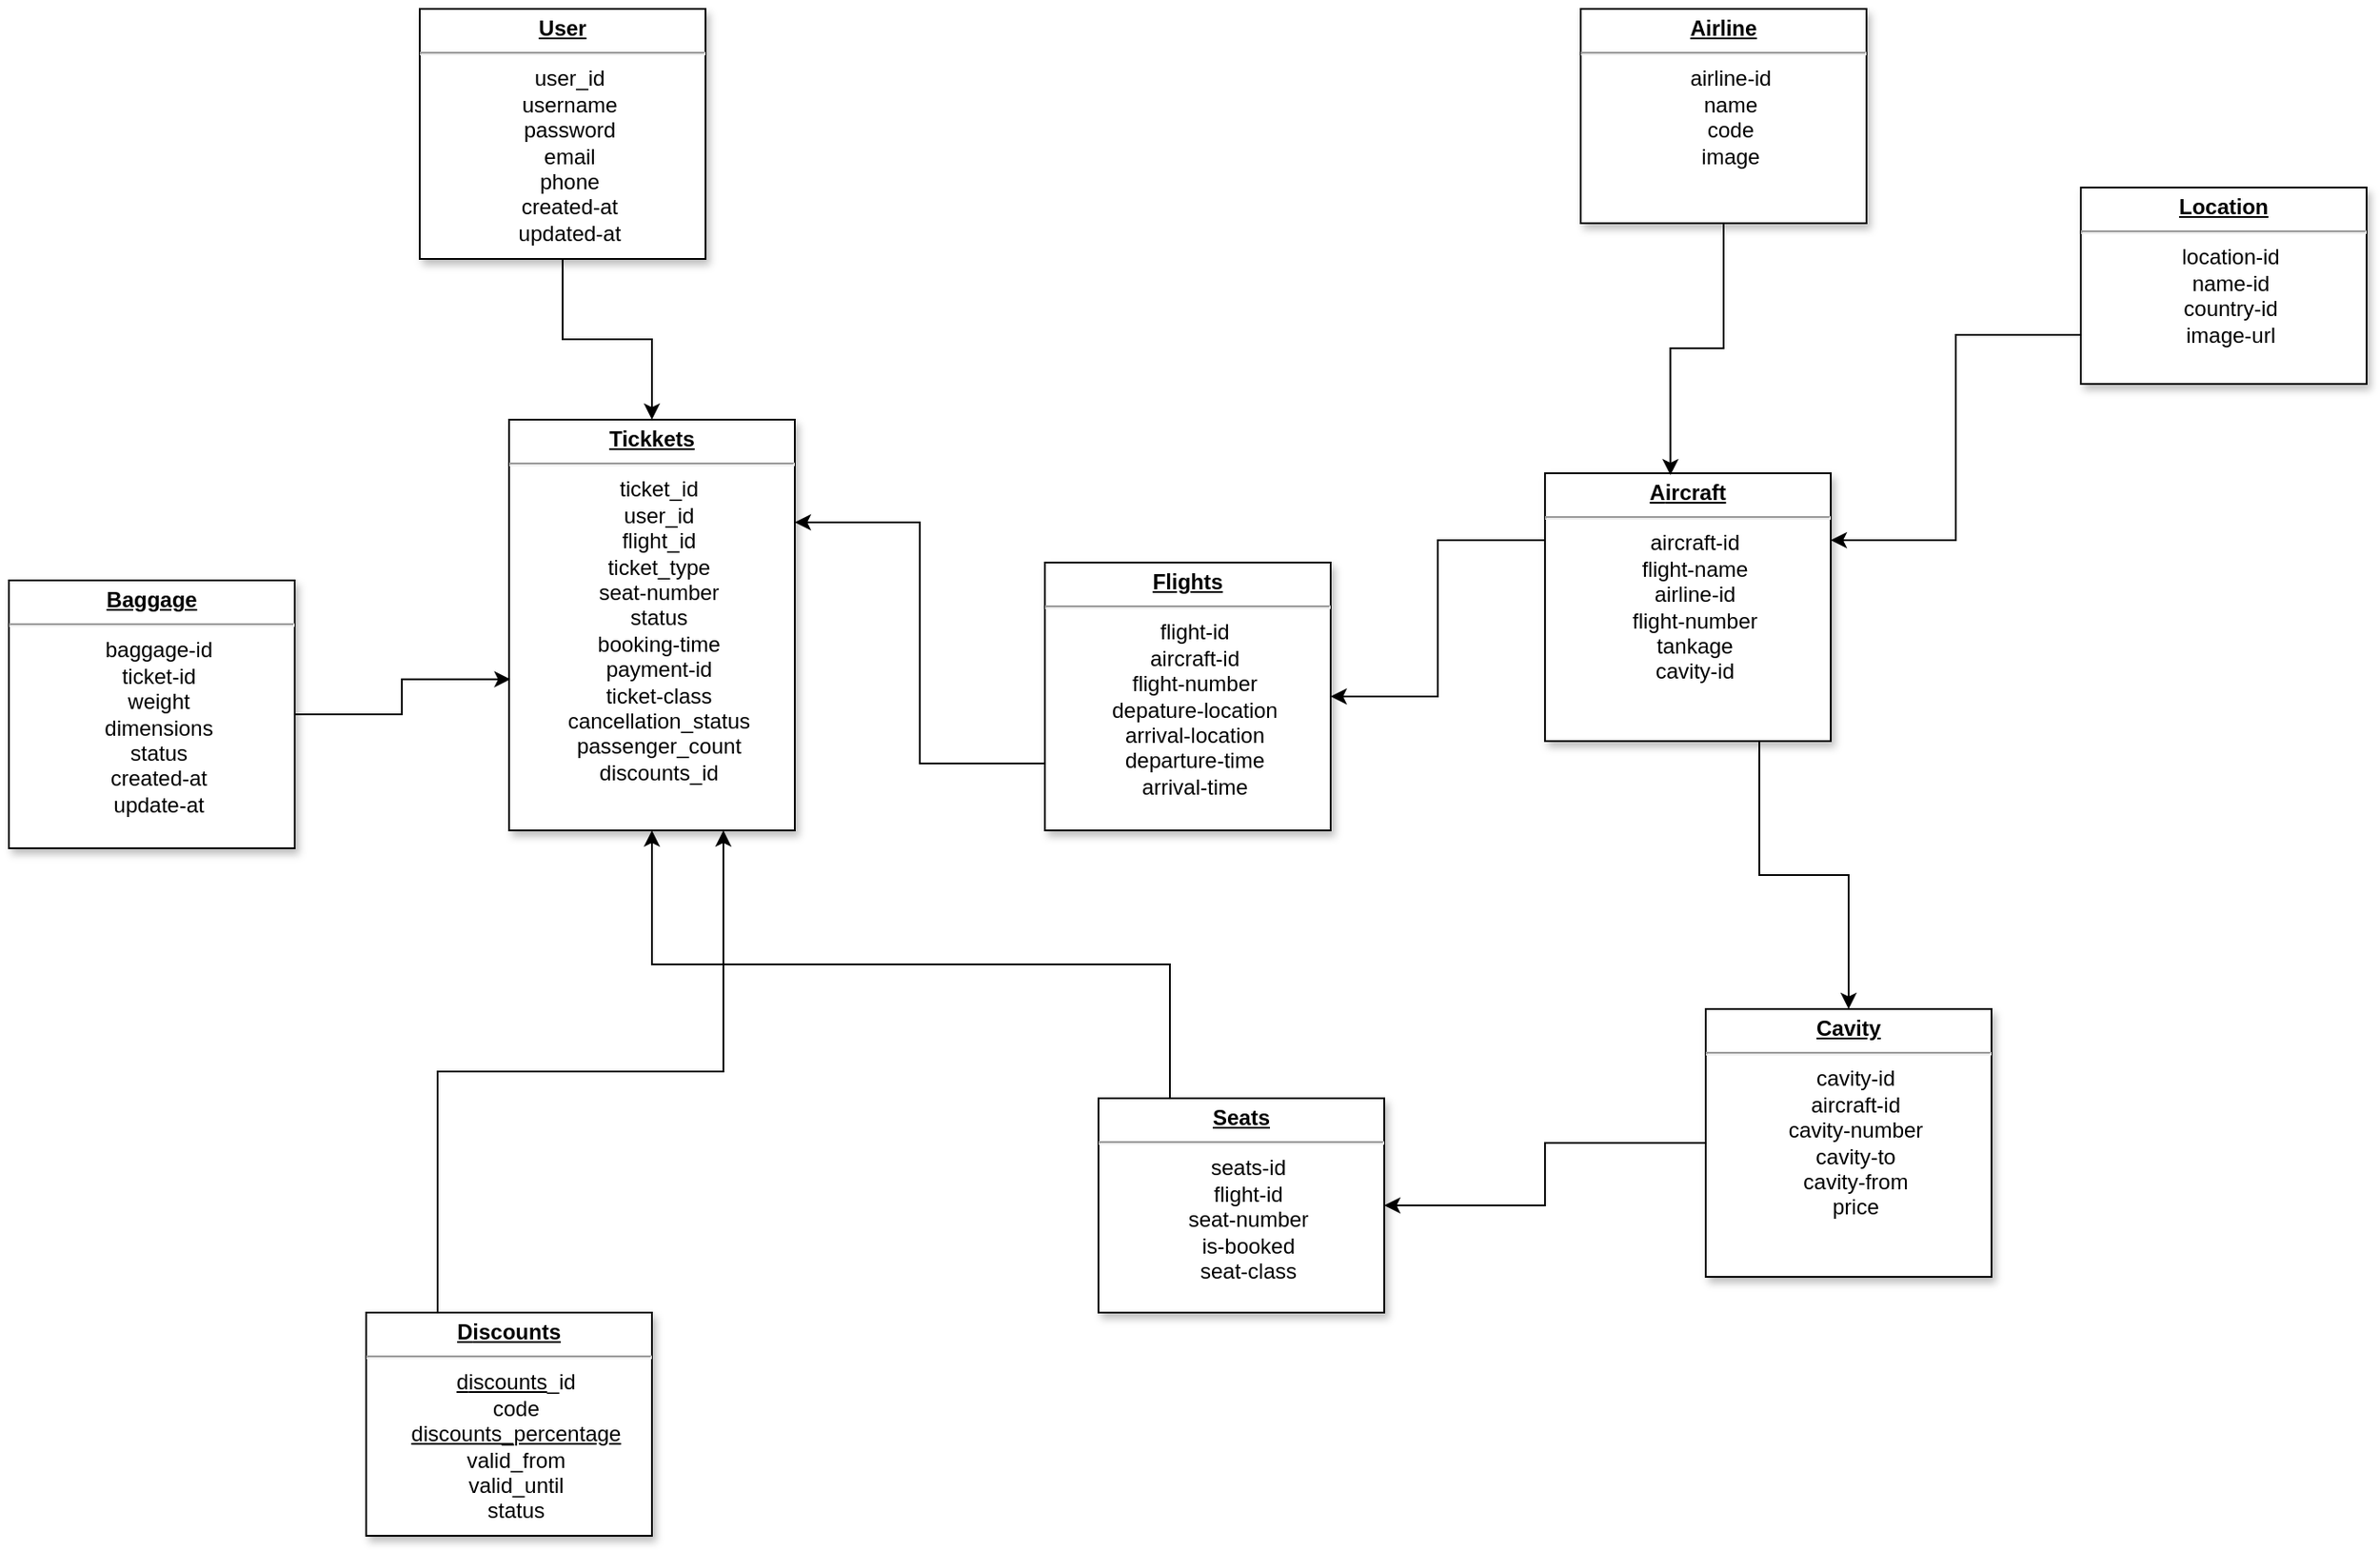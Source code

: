 <mxfile version="26.2.2" pages="4">
  <diagram name="DataBase" id="efa7a0a1-bf9b-a30e-e6df-94a7791c09e9">
    <mxGraphModel dx="2300" dy="776" grid="1" gridSize="10" guides="1" tooltips="1" connect="1" arrows="1" fold="1" page="1" pageScale="1" pageWidth="826" pageHeight="1169" background="none" math="0" shadow="0">
      <root>
        <mxCell id="0" />
        <mxCell id="1" parent="0" />
        <mxCell id="VD2d9bGg6Hbwb1E2KPjK-19" style="edgeStyle=orthogonalEdgeStyle;rounded=0;orthogonalLoop=1;jettySize=auto;html=1;labelBackgroundColor=none;fontColor=default;" parent="1" source="VD2d9bGg6Hbwb1E2KPjK-20" target="VD2d9bGg6Hbwb1E2KPjK-23" edge="1">
          <mxGeometry relative="1" as="geometry" />
        </mxCell>
        <mxCell id="VD2d9bGg6Hbwb1E2KPjK-20" value="&lt;p style=&quot;text-align: center; margin: 4px 0px 0px;&quot;&gt;&lt;b style=&quot;text-decoration-line: underline;&quot;&gt;Us&lt;/b&gt;&lt;span style=&quot;background-color: transparent;&quot;&gt;&lt;b&gt;&lt;u&gt;er&lt;/u&gt;&lt;/b&gt;&lt;/span&gt;&lt;/p&gt;&lt;hr style=&quot;text-align: center;&quot;&gt;&lt;p style=&quot;text-align: center; margin: 0px 0px 0px 8px;&quot;&gt;user_id&lt;/p&gt;&lt;p style=&quot;text-align: center; margin: 0px 0px 0px 8px;&quot;&gt;username&lt;/p&gt;&lt;p style=&quot;text-align: center; margin: 0px 0px 0px 8px;&quot;&gt;password&lt;/p&gt;&lt;p style=&quot;text-align: center; margin: 0px 0px 0px 8px;&quot;&gt;email&lt;/p&gt;&lt;p style=&quot;text-align: center; margin: 0px 0px 0px 8px;&quot;&gt;phone&lt;/p&gt;&lt;p style=&quot;text-align: center; margin: 0px 0px 0px 8px;&quot;&gt;created-at&lt;/p&gt;&lt;p style=&quot;text-align: center; margin: 0px 0px 0px 8px;&quot;&gt;updated-at&lt;/p&gt;" style="verticalAlign=top;align=left;overflow=fill;fontSize=12;fontFamily=Helvetica;html=1;shadow=1;labelBackgroundColor=none;" parent="1" vertex="1">
          <mxGeometry x="50" y="90" width="160" height="140" as="geometry" />
        </mxCell>
        <mxCell id="VD2d9bGg6Hbwb1E2KPjK-23" value="&lt;p style=&quot;text-align: center; margin: 4px 0px 0px;&quot;&gt;&lt;b&gt;&lt;u&gt;Tickkets&lt;/u&gt;&lt;/b&gt;&lt;/p&gt;&lt;hr style=&quot;text-align: center;&quot;&gt;&lt;p style=&quot;text-align: center; margin: 0px 0px 0px 8px;&quot;&gt;ticket_id&lt;/p&gt;&lt;p style=&quot;text-align: center; margin: 0px 0px 0px 8px;&quot;&gt;user_id&lt;/p&gt;&lt;p style=&quot;text-align: center; margin: 0px 0px 0px 8px;&quot;&gt;flight_id&lt;/p&gt;&lt;p style=&quot;text-align: center; margin: 0px 0px 0px 8px;&quot;&gt;ticket_type&lt;/p&gt;&lt;p style=&quot;text-align: center; margin: 0px 0px 0px 8px;&quot;&gt;seat-number&lt;/p&gt;&lt;p style=&quot;text-align: center; margin: 0px 0px 0px 8px;&quot;&gt;status&lt;/p&gt;&lt;p style=&quot;text-align: center; margin: 0px 0px 0px 8px;&quot;&gt;booking-time&lt;/p&gt;&lt;p style=&quot;text-align: center; margin: 0px 0px 0px 8px;&quot;&gt;payment-id&lt;/p&gt;&lt;p style=&quot;text-align: center; margin: 0px 0px 0px 8px;&quot;&gt;ticket-class&lt;/p&gt;&lt;p style=&quot;text-align: center; margin: 0px 0px 0px 8px;&quot;&gt;cancellation_status&lt;/p&gt;&lt;p style=&quot;text-align: center; margin: 0px 0px 0px 8px;&quot;&gt;&lt;span style=&quot;font-family: &amp;quot;trebuchet ms&amp;quot;, verdana, arial, sans-serif; text-align: start;&quot;&gt;&lt;font&gt;passenger_count&lt;/font&gt;&lt;/span&gt;&lt;/p&gt;&lt;p style=&quot;text-align: center; margin: 0px 0px 0px 8px;&quot;&gt;&lt;span style=&quot;font-family: &amp;quot;trebuchet ms&amp;quot;, verdana, arial, sans-serif; text-align: start;&quot;&gt;&lt;font&gt;discounts_id&lt;/font&gt;&lt;/span&gt;&lt;/p&gt;" style="verticalAlign=top;align=left;overflow=fill;fontSize=12;fontFamily=Helvetica;html=1;shadow=1;labelBackgroundColor=none;" parent="1" vertex="1">
          <mxGeometry x="100" y="320" width="160" height="230" as="geometry" />
        </mxCell>
        <mxCell id="VD2d9bGg6Hbwb1E2KPjK-24" value="&lt;p style=&quot;text-align: center; margin: 4px 0px 0px;&quot;&gt;&lt;b&gt;&lt;u&gt;Baggage&lt;/u&gt;&lt;/b&gt;&lt;/p&gt;&lt;hr style=&quot;text-align: center;&quot;&gt;&lt;p style=&quot;text-align: center; margin: 0px 0px 0px 8px;&quot;&gt;baggage-id&lt;/p&gt;&lt;p style=&quot;text-align: center; margin: 0px 0px 0px 8px;&quot;&gt;ticket-id&lt;/p&gt;&lt;p style=&quot;text-align: center; margin: 0px 0px 0px 8px;&quot;&gt;weight&lt;/p&gt;&lt;p style=&quot;text-align: center; margin: 0px 0px 0px 8px;&quot;&gt;dimensions&lt;/p&gt;&lt;p style=&quot;text-align: center; margin: 0px 0px 0px 8px;&quot;&gt;status&lt;/p&gt;&lt;p style=&quot;text-align: center; margin: 0px 0px 0px 8px;&quot;&gt;created-at&lt;/p&gt;&lt;p style=&quot;text-align: center; margin: 0px 0px 0px 8px;&quot;&gt;update-at&lt;/p&gt;" style="verticalAlign=top;align=left;overflow=fill;fontSize=12;fontFamily=Helvetica;html=1;shadow=1;labelBackgroundColor=none;" parent="1" vertex="1">
          <mxGeometry x="-180" y="410" width="160" height="150" as="geometry" />
        </mxCell>
        <mxCell id="OJNPDnojGu3_ibi4Fh8v-5" style="edgeStyle=orthogonalEdgeStyle;rounded=0;orthogonalLoop=1;jettySize=auto;html=1;exitX=0;exitY=0.25;exitDx=0;exitDy=0;entryX=1;entryY=0.5;entryDx=0;entryDy=0;" edge="1" parent="1" source="VD2d9bGg6Hbwb1E2KPjK-27" target="OJNPDnojGu3_ibi4Fh8v-3">
          <mxGeometry relative="1" as="geometry" />
        </mxCell>
        <mxCell id="OJNPDnojGu3_ibi4Fh8v-12" style="edgeStyle=orthogonalEdgeStyle;rounded=0;orthogonalLoop=1;jettySize=auto;html=1;exitX=0.75;exitY=1;exitDx=0;exitDy=0;entryX=0.5;entryY=0;entryDx=0;entryDy=0;" edge="1" parent="1" source="VD2d9bGg6Hbwb1E2KPjK-27" target="OJNPDnojGu3_ibi4Fh8v-6">
          <mxGeometry relative="1" as="geometry" />
        </mxCell>
        <mxCell id="VD2d9bGg6Hbwb1E2KPjK-27" value="&lt;p style=&quot;text-align: center; margin: 4px 0px 0px;&quot;&gt;&lt;b&gt;&lt;u&gt;A&lt;/u&gt;&lt;/b&gt;&lt;span style=&quot;background-color: transparent;&quot;&gt;&lt;b&gt;&lt;u&gt;ircraft&lt;/u&gt;&lt;/b&gt;&lt;/span&gt;&lt;/p&gt;&lt;hr style=&quot;text-align: center;&quot;&gt;&lt;p style=&quot;text-align: center; margin: 0px 0px 0px 8px;&quot;&gt;aircraft-id&lt;/p&gt;&lt;p style=&quot;text-align: center; margin: 0px 0px 0px 8px;&quot;&gt;flight-name&lt;/p&gt;&lt;p style=&quot;text-align: center; margin: 0px 0px 0px 8px;&quot;&gt;airline-id&lt;/p&gt;&lt;p style=&quot;text-align: center; margin: 0px 0px 0px 8px;&quot;&gt;flight-number&lt;/p&gt;&lt;p style=&quot;text-align: center; margin: 0px 0px 0px 8px;&quot;&gt;tankage&lt;/p&gt;&lt;p style=&quot;text-align: center; margin: 0px 0px 0px 8px;&quot;&gt;cavity-id&lt;/p&gt;&lt;p style=&quot;text-align: center; margin: 0px 0px 0px 8px;&quot;&gt;&lt;br&gt;&lt;/p&gt;&lt;p style=&quot;text-align: center; margin: 0px 0px 0px 8px;&quot;&gt;&lt;br&gt;&lt;/p&gt;" style="verticalAlign=top;align=left;overflow=fill;fontSize=12;fontFamily=Helvetica;html=1;shadow=1;labelBackgroundColor=none;" parent="1" vertex="1">
          <mxGeometry x="680" y="350" width="160" height="150" as="geometry" />
        </mxCell>
        <mxCell id="OJNPDnojGu3_ibi4Fh8v-10" style="edgeStyle=orthogonalEdgeStyle;rounded=0;orthogonalLoop=1;jettySize=auto;html=1;exitX=0.25;exitY=0;exitDx=0;exitDy=0;entryX=0.5;entryY=1;entryDx=0;entryDy=0;" edge="1" parent="1" source="VD2d9bGg6Hbwb1E2KPjK-28" target="VD2d9bGg6Hbwb1E2KPjK-23">
          <mxGeometry relative="1" as="geometry" />
        </mxCell>
        <mxCell id="VD2d9bGg6Hbwb1E2KPjK-28" value="&lt;p style=&quot;text-align: center; margin: 4px 0px 0px;&quot;&gt;&lt;b&gt;&lt;u&gt;Seats&lt;/u&gt;&lt;/b&gt;&lt;/p&gt;&lt;hr style=&quot;text-align: center;&quot;&gt;&lt;p style=&quot;text-align: center; margin: 0px 0px 0px 8px;&quot;&gt;seats-id&lt;/p&gt;&lt;p style=&quot;text-align: center; margin: 0px 0px 0px 8px;&quot;&gt;flight-id&lt;/p&gt;&lt;p style=&quot;text-align: center; margin: 0px 0px 0px 8px;&quot;&gt;seat-number&lt;/p&gt;&lt;p style=&quot;text-align: center; margin: 0px 0px 0px 8px;&quot;&gt;is-booked&lt;/p&gt;&lt;p style=&quot;text-align: center; margin: 0px 0px 0px 8px;&quot;&gt;seat-class&lt;/p&gt;" style="verticalAlign=top;align=left;overflow=fill;fontSize=12;fontFamily=Helvetica;html=1;shadow=1;labelBackgroundColor=none;" parent="1" vertex="1">
          <mxGeometry x="430" y="700" width="160" height="120" as="geometry" />
        </mxCell>
        <mxCell id="VD2d9bGg6Hbwb1E2KPjK-29" value="&lt;p style=&quot;text-align: center; margin: 4px 0px 0px;&quot;&gt;&lt;b&gt;&lt;u&gt;A&lt;/u&gt;&lt;/b&gt;&lt;span style=&quot;background-color: transparent;&quot;&gt;&lt;b&gt;&lt;u&gt;irline&lt;/u&gt;&lt;/b&gt;&lt;/span&gt;&lt;/p&gt;&lt;hr style=&quot;text-align: center;&quot;&gt;&lt;p style=&quot;text-align: center; margin: 0px 0px 0px 8px;&quot;&gt;airline-id&lt;/p&gt;&lt;p style=&quot;text-align: center; margin: 0px 0px 0px 8px;&quot;&gt;name&lt;/p&gt;&lt;p style=&quot;text-align: center; margin: 0px 0px 0px 8px;&quot;&gt;code&lt;/p&gt;&lt;p style=&quot;text-align: center; margin: 0px 0px 0px 8px;&quot;&gt;image&lt;/p&gt;" style="verticalAlign=top;align=left;overflow=fill;fontSize=12;fontFamily=Helvetica;html=1;shadow=1;labelBackgroundColor=none;" parent="1" vertex="1">
          <mxGeometry x="700" y="90" width="160" height="120" as="geometry" />
        </mxCell>
        <mxCell id="OJNPDnojGu3_ibi4Fh8v-9" style="edgeStyle=orthogonalEdgeStyle;rounded=0;orthogonalLoop=1;jettySize=auto;html=1;exitX=0;exitY=0.75;exitDx=0;exitDy=0;entryX=1;entryY=0.25;entryDx=0;entryDy=0;" edge="1" parent="1" source="VD2d9bGg6Hbwb1E2KPjK-32" target="VD2d9bGg6Hbwb1E2KPjK-27">
          <mxGeometry relative="1" as="geometry" />
        </mxCell>
        <mxCell id="VD2d9bGg6Hbwb1E2KPjK-32" value="&lt;p style=&quot;text-align: center; margin: 4px 0px 0px;&quot;&gt;&lt;b&gt;&lt;u&gt;Location&lt;/u&gt;&lt;/b&gt;&lt;/p&gt;&lt;hr style=&quot;text-align: center;&quot;&gt;&lt;p style=&quot;text-align: center; margin: 0px 0px 0px 8px;&quot;&gt;location-id&lt;/p&gt;&lt;p style=&quot;text-align: center; margin: 0px 0px 0px 8px;&quot;&gt;name-id&lt;/p&gt;&lt;p style=&quot;text-align: center; margin: 0px 0px 0px 8px;&quot;&gt;country-id&lt;/p&gt;&lt;p style=&quot;text-align: center; margin: 0px 0px 0px 8px;&quot;&gt;image-url&lt;/p&gt;" style="verticalAlign=top;align=left;overflow=fill;fontSize=12;fontFamily=Helvetica;html=1;shadow=1;labelBackgroundColor=none;" parent="1" vertex="1">
          <mxGeometry x="980" y="190" width="160" height="110" as="geometry" />
        </mxCell>
        <mxCell id="VD2d9bGg6Hbwb1E2KPjK-33" style="edgeStyle=orthogonalEdgeStyle;rounded=0;orthogonalLoop=1;jettySize=auto;html=1;entryX=0.439;entryY=0.007;entryDx=0;entryDy=0;entryPerimeter=0;labelBackgroundColor=none;fontColor=default;" parent="1" source="VD2d9bGg6Hbwb1E2KPjK-29" target="VD2d9bGg6Hbwb1E2KPjK-27" edge="1">
          <mxGeometry relative="1" as="geometry" />
        </mxCell>
        <mxCell id="OJNPDnojGu3_ibi4Fh8v-14" style="edgeStyle=orthogonalEdgeStyle;rounded=0;orthogonalLoop=1;jettySize=auto;html=1;exitX=0.25;exitY=0;exitDx=0;exitDy=0;entryX=0.75;entryY=1;entryDx=0;entryDy=0;" edge="1" parent="1" source="-Z77I-NNSmgX27wEYLYR-5" target="VD2d9bGg6Hbwb1E2KPjK-23">
          <mxGeometry relative="1" as="geometry" />
        </mxCell>
        <mxCell id="-Z77I-NNSmgX27wEYLYR-5" value="&lt;p style=&quot;text-align: center; margin: 4px 0px 0px;&quot;&gt;&lt;b&gt;&lt;u&gt;D&lt;/u&gt;&lt;/b&gt;&lt;span style=&quot;background-color: transparent;&quot;&gt;&lt;b&gt;&lt;u&gt;iscounts&lt;/u&gt;&lt;/b&gt;&lt;/span&gt;&lt;/p&gt;&lt;hr style=&quot;text-align: center;&quot;&gt;&lt;p style=&quot;text-align: center; margin: 0px 0px 0px 8px;&quot;&gt;&lt;font&gt;&lt;span style=&quot;background-color: transparent; color: light-dark(rgb(0, 0, 0), rgb(255, 255, 255));&quot;&gt;&lt;u style=&quot;&quot;&gt;d&lt;/u&gt;&lt;/span&gt;&lt;/font&gt;&lt;span style=&quot;background-color: transparent; text-align: left;&quot;&gt;&lt;u&gt;iscounts&lt;/u&gt;&lt;/span&gt;&lt;span style=&quot;background-color: transparent; color: light-dark(rgb(0, 0, 0), rgb(255, 255, 255));&quot;&gt;_id&lt;/span&gt;&lt;/p&gt;&lt;p style=&quot;text-align: center; margin: 0px 0px 0px 8px;&quot;&gt;&lt;span style=&quot;text-align: start; background-color: transparent; color: light-dark(rgb(0, 0, 0), rgb(255, 255, 255));&quot;&gt;code&lt;/span&gt;&lt;/p&gt;&lt;p style=&quot;text-align: center; margin: 0px 0px 0px 8px;&quot;&gt;&lt;span style=&quot;background-color: transparent; color: light-dark(rgb(0, 0, 0), rgb(255, 255, 255));&quot;&gt;&lt;u&gt;d&lt;/u&gt;&lt;/span&gt;&lt;span style=&quot;background-color: transparent; text-align: left;&quot;&gt;&lt;u&gt;iscounts_percentage&lt;/u&gt;&lt;/span&gt;&lt;/p&gt;&lt;p style=&quot;text-align: center; margin: 0px 0px 0px 8px;&quot;&gt;valid_from&lt;/p&gt;&lt;p style=&quot;text-align: center; margin: 0px 0px 0px 8px;&quot;&gt;valid_until&lt;/p&gt;&lt;p style=&quot;text-align: center; margin: 0px 0px 0px 8px;&quot;&gt;&lt;font face=&quot;trebuchet ms, verdana, arial, sans-serif&quot;&gt;status&lt;/font&gt;&lt;/p&gt;&lt;p style=&quot;text-align: center; margin: 0px 0px 0px 8px;&quot;&gt;&lt;br&gt;&lt;/p&gt;&lt;p style=&quot;text-align: center; margin: 0px 0px 0px 8px;&quot;&gt;&lt;br&gt;&lt;/p&gt;" style="verticalAlign=top;align=left;overflow=fill;fontSize=12;fontFamily=Helvetica;html=1;shadow=1;labelBackgroundColor=none;" parent="1" vertex="1">
          <mxGeometry x="20" y="820" width="160" height="125" as="geometry" />
        </mxCell>
        <mxCell id="OJNPDnojGu3_ibi4Fh8v-1" style="edgeStyle=orthogonalEdgeStyle;rounded=0;orthogonalLoop=1;jettySize=auto;html=1;entryX=0.005;entryY=0.632;entryDx=0;entryDy=0;entryPerimeter=0;" edge="1" parent="1" source="VD2d9bGg6Hbwb1E2KPjK-24" target="VD2d9bGg6Hbwb1E2KPjK-23">
          <mxGeometry relative="1" as="geometry" />
        </mxCell>
        <mxCell id="OJNPDnojGu3_ibi4Fh8v-4" style="edgeStyle=orthogonalEdgeStyle;rounded=0;orthogonalLoop=1;jettySize=auto;html=1;exitX=0;exitY=0.75;exitDx=0;exitDy=0;entryX=1;entryY=0.25;entryDx=0;entryDy=0;" edge="1" parent="1" source="OJNPDnojGu3_ibi4Fh8v-3" target="VD2d9bGg6Hbwb1E2KPjK-23">
          <mxGeometry relative="1" as="geometry" />
        </mxCell>
        <mxCell id="OJNPDnojGu3_ibi4Fh8v-3" value="&lt;p style=&quot;text-align: center; margin: 4px 0px 0px;&quot;&gt;&lt;b&gt;&lt;u&gt;Flights&lt;/u&gt;&lt;/b&gt;&lt;/p&gt;&lt;hr style=&quot;text-align: center;&quot;&gt;&lt;p style=&quot;text-align: center; margin: 0px 0px 0px 8px;&quot;&gt;flight-id&lt;/p&gt;&lt;p style=&quot;text-align: center; margin: 0px 0px 0px 8px;&quot;&gt;aircraft-id&lt;/p&gt;&lt;p style=&quot;text-align: center; margin: 0px 0px 0px 8px;&quot;&gt;flight-number&lt;/p&gt;&lt;p style=&quot;text-align: center; margin: 0px 0px 0px 8px;&quot;&gt;depature-location&lt;/p&gt;&lt;p style=&quot;text-align: center; margin: 0px 0px 0px 8px;&quot;&gt;arrival-location&lt;/p&gt;&lt;p style=&quot;text-align: center; margin: 0px 0px 0px 8px;&quot;&gt;departure-time&lt;/p&gt;&lt;p style=&quot;text-align: center; margin: 0px 0px 0px 8px;&quot;&gt;arrival-time&lt;/p&gt;&lt;p style=&quot;text-align: center; margin: 0px 0px 0px 8px;&quot;&gt;&lt;br&gt;&lt;/p&gt;" style="verticalAlign=top;align=left;overflow=fill;fontSize=12;fontFamily=Helvetica;html=1;shadow=1;labelBackgroundColor=none;" vertex="1" parent="1">
          <mxGeometry x="400" y="400" width="160" height="150" as="geometry" />
        </mxCell>
        <mxCell id="OJNPDnojGu3_ibi4Fh8v-13" style="edgeStyle=orthogonalEdgeStyle;rounded=0;orthogonalLoop=1;jettySize=auto;html=1;exitX=0;exitY=0.5;exitDx=0;exitDy=0;entryX=1;entryY=0.5;entryDx=0;entryDy=0;" edge="1" parent="1" source="OJNPDnojGu3_ibi4Fh8v-6" target="VD2d9bGg6Hbwb1E2KPjK-28">
          <mxGeometry relative="1" as="geometry" />
        </mxCell>
        <mxCell id="OJNPDnojGu3_ibi4Fh8v-6" value="&lt;p style=&quot;text-align: center; margin: 4px 0px 0px;&quot;&gt;&lt;b&gt;&lt;u&gt;Cavity&lt;/u&gt;&lt;/b&gt;&lt;/p&gt;&lt;hr style=&quot;text-align: center;&quot;&gt;&lt;p style=&quot;text-align: center; margin: 0px 0px 0px 8px;&quot;&gt;cavity-id&lt;/p&gt;&lt;p style=&quot;text-align: center; margin: 0px 0px 0px 8px;&quot;&gt;aircraft-id&lt;/p&gt;&lt;p style=&quot;text-align: center; margin: 0px 0px 0px 8px;&quot;&gt;cavity-number&lt;/p&gt;&lt;p style=&quot;text-align: center; margin: 0px 0px 0px 8px;&quot;&gt;cavity-to&lt;/p&gt;&lt;p style=&quot;text-align: center; margin: 0px 0px 0px 8px;&quot;&gt;cavity-from&lt;/p&gt;&lt;p style=&quot;text-align: center; margin: 0px 0px 0px 8px;&quot;&gt;price&lt;/p&gt;" style="verticalAlign=top;align=left;overflow=fill;fontSize=12;fontFamily=Helvetica;html=1;shadow=1;labelBackgroundColor=none;" vertex="1" parent="1">
          <mxGeometry x="770" y="650" width="160" height="150" as="geometry" />
        </mxCell>
      </root>
    </mxGraphModel>
  </diagram>
  <diagram id="NnmvAEPNDqZaeTah2HrJ" name="Sơ đồ phân cấp chức năng">
    <mxGraphModel dx="4953" dy="3722" grid="1" gridSize="10" guides="1" tooltips="1" connect="1" arrows="1" fold="1" page="1" pageScale="1" pageWidth="827" pageHeight="1169" math="0" shadow="0">
      <root>
        <mxCell id="0" />
        <mxCell id="1" parent="0" />
        <mxCell id="oxAdvJ6benqU_1tZikic-13" style="edgeStyle=orthogonalEdgeStyle;rounded=0;orthogonalLoop=1;jettySize=auto;html=1;entryX=1;entryY=0.5;entryDx=0;entryDy=0;" parent="1" source="oxAdvJ6benqU_1tZikic-1" target="oxAdvJ6benqU_1tZikic-2" edge="1">
          <mxGeometry relative="1" as="geometry" />
        </mxCell>
        <mxCell id="oxAdvJ6benqU_1tZikic-14" style="edgeStyle=orthogonalEdgeStyle;rounded=0;orthogonalLoop=1;jettySize=auto;html=1;entryX=1;entryY=0.5;entryDx=0;entryDy=0;" parent="1" source="oxAdvJ6benqU_1tZikic-1" target="oxAdvJ6benqU_1tZikic-3" edge="1">
          <mxGeometry relative="1" as="geometry" />
        </mxCell>
        <mxCell id="oxAdvJ6benqU_1tZikic-15" style="edgeStyle=orthogonalEdgeStyle;rounded=0;orthogonalLoop=1;jettySize=auto;html=1;entryX=1;entryY=0.5;entryDx=0;entryDy=0;" parent="1" source="oxAdvJ6benqU_1tZikic-1" target="oxAdvJ6benqU_1tZikic-4" edge="1">
          <mxGeometry relative="1" as="geometry" />
        </mxCell>
        <mxCell id="oxAdvJ6benqU_1tZikic-16" style="edgeStyle=orthogonalEdgeStyle;rounded=0;orthogonalLoop=1;jettySize=auto;html=1;entryX=1;entryY=0.5;entryDx=0;entryDy=0;" parent="1" source="oxAdvJ6benqU_1tZikic-1" target="oxAdvJ6benqU_1tZikic-5" edge="1">
          <mxGeometry relative="1" as="geometry" />
        </mxCell>
        <mxCell id="oxAdvJ6benqU_1tZikic-17" style="edgeStyle=orthogonalEdgeStyle;rounded=0;orthogonalLoop=1;jettySize=auto;html=1;entryX=1;entryY=0.5;entryDx=0;entryDy=0;" parent="1" source="oxAdvJ6benqU_1tZikic-1" target="oxAdvJ6benqU_1tZikic-6" edge="1">
          <mxGeometry relative="1" as="geometry" />
        </mxCell>
        <mxCell id="oxAdvJ6benqU_1tZikic-18" style="edgeStyle=orthogonalEdgeStyle;rounded=0;orthogonalLoop=1;jettySize=auto;html=1;entryX=1;entryY=0.5;entryDx=0;entryDy=0;" parent="1" source="oxAdvJ6benqU_1tZikic-1" target="oxAdvJ6benqU_1tZikic-7" edge="1">
          <mxGeometry relative="1" as="geometry" />
        </mxCell>
        <mxCell id="oxAdvJ6benqU_1tZikic-19" style="edgeStyle=orthogonalEdgeStyle;rounded=0;orthogonalLoop=1;jettySize=auto;html=1;entryX=1;entryY=0.5;entryDx=0;entryDy=0;" parent="1" source="oxAdvJ6benqU_1tZikic-1" target="oxAdvJ6benqU_1tZikic-8" edge="1">
          <mxGeometry relative="1" as="geometry" />
        </mxCell>
        <mxCell id="oxAdvJ6benqU_1tZikic-20" style="edgeStyle=orthogonalEdgeStyle;rounded=0;orthogonalLoop=1;jettySize=auto;html=1;entryX=1;entryY=0.5;entryDx=0;entryDy=0;" parent="1" source="oxAdvJ6benqU_1tZikic-1" target="oxAdvJ6benqU_1tZikic-10" edge="1">
          <mxGeometry relative="1" as="geometry" />
        </mxCell>
        <mxCell id="oxAdvJ6benqU_1tZikic-21" style="edgeStyle=orthogonalEdgeStyle;rounded=0;orthogonalLoop=1;jettySize=auto;html=1;entryX=1;entryY=0.5;entryDx=0;entryDy=0;" parent="1" source="oxAdvJ6benqU_1tZikic-1" target="oxAdvJ6benqU_1tZikic-11" edge="1">
          <mxGeometry relative="1" as="geometry" />
        </mxCell>
        <mxCell id="oxAdvJ6benqU_1tZikic-1" value="Ưng Dụng&amp;nbsp;Đăt Vé Máy Bay" style="rounded=0;whiteSpace=wrap;html=1;" parent="1" vertex="1">
          <mxGeometry x="1300" y="420" width="270" height="80" as="geometry" />
        </mxCell>
        <mxCell id="oxAdvJ6benqU_1tZikic-29" style="edgeStyle=orthogonalEdgeStyle;rounded=0;orthogonalLoop=1;jettySize=auto;html=1;entryX=1;entryY=0.5;entryDx=0;entryDy=0;" parent="1" source="oxAdvJ6benqU_1tZikic-2" target="oxAdvJ6benqU_1tZikic-22" edge="1">
          <mxGeometry relative="1" as="geometry" />
        </mxCell>
        <mxCell id="oxAdvJ6benqU_1tZikic-30" style="edgeStyle=orthogonalEdgeStyle;rounded=0;orthogonalLoop=1;jettySize=auto;html=1;entryX=1;entryY=0.5;entryDx=0;entryDy=0;" parent="1" source="oxAdvJ6benqU_1tZikic-2" target="oxAdvJ6benqU_1tZikic-25" edge="1">
          <mxGeometry relative="1" as="geometry" />
        </mxCell>
        <mxCell id="oxAdvJ6benqU_1tZikic-31" style="edgeStyle=orthogonalEdgeStyle;rounded=0;orthogonalLoop=1;jettySize=auto;html=1;entryX=1;entryY=0.5;entryDx=0;entryDy=0;" parent="1" source="oxAdvJ6benqU_1tZikic-2" target="oxAdvJ6benqU_1tZikic-26" edge="1">
          <mxGeometry relative="1" as="geometry" />
        </mxCell>
        <mxCell id="oxAdvJ6benqU_1tZikic-32" style="edgeStyle=orthogonalEdgeStyle;rounded=0;orthogonalLoop=1;jettySize=auto;html=1;entryX=1;entryY=0.5;entryDx=0;entryDy=0;" parent="1" source="oxAdvJ6benqU_1tZikic-2" target="oxAdvJ6benqU_1tZikic-27" edge="1">
          <mxGeometry relative="1" as="geometry" />
        </mxCell>
        <mxCell id="oxAdvJ6benqU_1tZikic-2" value="&lt;ul style=&quot;box-sizing: border-box; font-family: Roboto, sans-serif; font-size: 14px; text-align: left;&quot;&gt;&lt;li style=&quot;box-sizing: border-box;&quot;&gt;Quản Lý Người Dùng&lt;/li&gt;&lt;/ul&gt;" style="shape=process;whiteSpace=wrap;html=1;backgroundOutline=1;" parent="1" vertex="1">
          <mxGeometry x="640" y="-290" width="240" height="60" as="geometry" />
        </mxCell>
        <mxCell id="_QK_S4Hf11pWZkubI3gC-4" style="edgeStyle=orthogonalEdgeStyle;rounded=0;orthogonalLoop=1;jettySize=auto;html=1;entryX=1;entryY=0.5;entryDx=0;entryDy=0;" parent="1" source="oxAdvJ6benqU_1tZikic-3" target="_QK_S4Hf11pWZkubI3gC-1" edge="1">
          <mxGeometry relative="1" as="geometry" />
        </mxCell>
        <mxCell id="_QK_S4Hf11pWZkubI3gC-5" style="edgeStyle=orthogonalEdgeStyle;rounded=0;orthogonalLoop=1;jettySize=auto;html=1;entryX=1;entryY=0.5;entryDx=0;entryDy=0;" parent="1" source="oxAdvJ6benqU_1tZikic-3" target="_QK_S4Hf11pWZkubI3gC-2" edge="1">
          <mxGeometry relative="1" as="geometry" />
        </mxCell>
        <mxCell id="_QK_S4Hf11pWZkubI3gC-6" style="edgeStyle=orthogonalEdgeStyle;rounded=0;orthogonalLoop=1;jettySize=auto;html=1;entryX=1;entryY=0.5;entryDx=0;entryDy=0;" parent="1" source="oxAdvJ6benqU_1tZikic-3" target="_QK_S4Hf11pWZkubI3gC-3" edge="1">
          <mxGeometry relative="1" as="geometry" />
        </mxCell>
        <mxCell id="oxAdvJ6benqU_1tZikic-3" value="&lt;ul style=&quot;box-sizing: border-box; font-family: Roboto, sans-serif; font-size: 14px; text-align: left;&quot;&gt;&lt;li style=&quot;box-sizing: border-box;&quot;&gt;Tìm Kiếm Chuyến Bay&lt;/li&gt;&lt;/ul&gt;" style="shape=process;whiteSpace=wrap;html=1;backgroundOutline=1;" parent="1" vertex="1">
          <mxGeometry x="640" y="20" width="240" height="60" as="geometry" />
        </mxCell>
        <mxCell id="_QK_S4Hf11pWZkubI3gC-11" style="edgeStyle=orthogonalEdgeStyle;rounded=0;orthogonalLoop=1;jettySize=auto;html=1;entryX=1;entryY=0.5;entryDx=0;entryDy=0;" parent="1" source="oxAdvJ6benqU_1tZikic-4" target="_QK_S4Hf11pWZkubI3gC-7" edge="1">
          <mxGeometry relative="1" as="geometry" />
        </mxCell>
        <mxCell id="_QK_S4Hf11pWZkubI3gC-12" style="edgeStyle=orthogonalEdgeStyle;rounded=0;orthogonalLoop=1;jettySize=auto;html=1;entryX=1;entryY=0.5;entryDx=0;entryDy=0;" parent="1" source="oxAdvJ6benqU_1tZikic-4" target="_QK_S4Hf11pWZkubI3gC-8" edge="1">
          <mxGeometry relative="1" as="geometry" />
        </mxCell>
        <mxCell id="_QK_S4Hf11pWZkubI3gC-13" style="edgeStyle=orthogonalEdgeStyle;rounded=0;orthogonalLoop=1;jettySize=auto;html=1;entryX=1;entryY=0.5;entryDx=0;entryDy=0;" parent="1" source="oxAdvJ6benqU_1tZikic-4" target="_QK_S4Hf11pWZkubI3gC-9" edge="1">
          <mxGeometry relative="1" as="geometry" />
        </mxCell>
        <mxCell id="_QK_S4Hf11pWZkubI3gC-14" style="edgeStyle=orthogonalEdgeStyle;rounded=0;orthogonalLoop=1;jettySize=auto;html=1;entryX=1;entryY=0.5;entryDx=0;entryDy=0;" parent="1" source="oxAdvJ6benqU_1tZikic-4" target="_QK_S4Hf11pWZkubI3gC-10" edge="1">
          <mxGeometry relative="1" as="geometry" />
        </mxCell>
        <mxCell id="oxAdvJ6benqU_1tZikic-4" value="&lt;ul style=&quot;box-sizing: border-box; font-family: Roboto, sans-serif; font-size: 14px; text-align: left;&quot;&gt;&lt;li style=&quot;box-sizing: border-box;&quot;&gt;Đặt Vé Máy Bay&lt;/li&gt;&lt;/ul&gt;" style="shape=process;whiteSpace=wrap;html=1;backgroundOutline=1;" parent="1" vertex="1">
          <mxGeometry x="640" y="320" width="240" height="60" as="geometry" />
        </mxCell>
        <mxCell id="_QK_S4Hf11pWZkubI3gC-18" style="edgeStyle=orthogonalEdgeStyle;rounded=0;orthogonalLoop=1;jettySize=auto;html=1;entryX=1;entryY=0.5;entryDx=0;entryDy=0;" parent="1" source="oxAdvJ6benqU_1tZikic-5" target="_QK_S4Hf11pWZkubI3gC-15" edge="1">
          <mxGeometry relative="1" as="geometry" />
        </mxCell>
        <mxCell id="_QK_S4Hf11pWZkubI3gC-19" style="edgeStyle=orthogonalEdgeStyle;rounded=0;orthogonalLoop=1;jettySize=auto;html=1;entryX=1;entryY=0.5;entryDx=0;entryDy=0;" parent="1" source="oxAdvJ6benqU_1tZikic-5" target="_QK_S4Hf11pWZkubI3gC-16" edge="1">
          <mxGeometry relative="1" as="geometry" />
        </mxCell>
        <mxCell id="_QK_S4Hf11pWZkubI3gC-20" style="edgeStyle=orthogonalEdgeStyle;rounded=0;orthogonalLoop=1;jettySize=auto;html=1;entryX=1;entryY=0.25;entryDx=0;entryDy=0;" parent="1" source="oxAdvJ6benqU_1tZikic-5" target="_QK_S4Hf11pWZkubI3gC-17" edge="1">
          <mxGeometry relative="1" as="geometry" />
        </mxCell>
        <mxCell id="oxAdvJ6benqU_1tZikic-5" value="&lt;ul style=&quot;box-sizing: border-box; font-family: Roboto, sans-serif; font-size: 14px; text-align: left;&quot;&gt;&lt;li style=&quot;box-sizing: border-box;&quot;&gt;Thanh Toán&lt;/li&gt;&lt;/ul&gt;" style="shape=process;whiteSpace=wrap;html=1;backgroundOutline=1;" parent="1" vertex="1">
          <mxGeometry x="640" y="680" width="240" height="60" as="geometry" />
        </mxCell>
        <mxCell id="_QK_S4Hf11pWZkubI3gC-25" style="edgeStyle=orthogonalEdgeStyle;rounded=0;orthogonalLoop=1;jettySize=auto;html=1;entryX=1;entryY=0.5;entryDx=0;entryDy=0;" parent="1" source="oxAdvJ6benqU_1tZikic-6" target="_QK_S4Hf11pWZkubI3gC-22" edge="1">
          <mxGeometry relative="1" as="geometry" />
        </mxCell>
        <mxCell id="_QK_S4Hf11pWZkubI3gC-26" style="edgeStyle=orthogonalEdgeStyle;rounded=0;orthogonalLoop=1;jettySize=auto;html=1;entryX=1;entryY=0.5;entryDx=0;entryDy=0;" parent="1" source="oxAdvJ6benqU_1tZikic-6" target="_QK_S4Hf11pWZkubI3gC-23" edge="1">
          <mxGeometry relative="1" as="geometry" />
        </mxCell>
        <mxCell id="_QK_S4Hf11pWZkubI3gC-27" style="edgeStyle=orthogonalEdgeStyle;rounded=0;orthogonalLoop=1;jettySize=auto;html=1;entryX=1;entryY=0.5;entryDx=0;entryDy=0;" parent="1" source="oxAdvJ6benqU_1tZikic-6" target="_QK_S4Hf11pWZkubI3gC-21" edge="1">
          <mxGeometry relative="1" as="geometry" />
        </mxCell>
        <mxCell id="oxAdvJ6benqU_1tZikic-6" value="&lt;ul style=&quot;box-sizing: border-box; font-family: Roboto, sans-serif; font-size: 14px; text-align: left;&quot;&gt;&lt;li style=&quot;box-sizing: border-box;&quot;&gt;Quản Lý Vé&lt;/li&gt;&lt;/ul&gt;" style="shape=process;whiteSpace=wrap;html=1;backgroundOutline=1;" parent="1" vertex="1">
          <mxGeometry x="640" y="930" width="240" height="60" as="geometry" />
        </mxCell>
        <mxCell id="oxAdvJ6benqU_1tZikic-7" value="&lt;ul style=&quot;box-sizing: border-box; font-family: Roboto, sans-serif; font-size: 14px; text-align: left;&quot;&gt;&lt;li style=&quot;box-sizing: border-box;&quot;&gt;Quản Lý Hãng Hàng Không (Admin)&lt;/li&gt;&lt;/ul&gt;" style="shape=process;whiteSpace=wrap;html=1;backgroundOutline=1;" parent="1" vertex="1">
          <mxGeometry x="640" y="1100" width="240" height="60" as="geometry" />
        </mxCell>
        <mxCell id="oxAdvJ6benqU_1tZikic-8" value="&lt;ul style=&quot;box-sizing: border-box; font-family: Roboto, sans-serif; font-size: 14px; text-align: left;&quot;&gt;&lt;li style=&quot;box-sizing: border-box;&quot;&gt;Quản Lý Chuyến Bay (Admin)&lt;/li&gt;&lt;/ul&gt;" style="shape=process;whiteSpace=wrap;html=1;backgroundOutline=1;" parent="1" vertex="1">
          <mxGeometry x="640" y="1260" width="240" height="60" as="geometry" />
        </mxCell>
        <mxCell id="oxAdvJ6benqU_1tZikic-10" value="&lt;ul style=&quot;box-sizing: border-box; font-family: Roboto, sans-serif; font-size: 14px; text-align: left;&quot;&gt;&lt;li style=&quot;box-sizing: border-box;&quot;&gt;Quản Lý Thanh Toán (Admin)&lt;/li&gt;&lt;/ul&gt;" style="shape=process;whiteSpace=wrap;html=1;backgroundOutline=1;" parent="1" vertex="1">
          <mxGeometry x="640" y="1410" width="240" height="60" as="geometry" />
        </mxCell>
        <mxCell id="oxAdvJ6benqU_1tZikic-11" value="&lt;ul style=&quot;box-sizing: border-box; font-family: Roboto, sans-serif; font-size: 14px; text-align: left;&quot;&gt;&lt;li style=&quot;box-sizing: border-box;&quot;&gt;Hỗ Trợ Khách Hàng&lt;/li&gt;&lt;/ul&gt;" style="shape=process;whiteSpace=wrap;html=1;backgroundOutline=1;" parent="1" vertex="1">
          <mxGeometry x="640" y="1580" width="240" height="60" as="geometry" />
        </mxCell>
        <mxCell id="oxAdvJ6benqU_1tZikic-22" value="&lt;ul style=&quot;box-sizing: border-box; font-family: Roboto, sans-serif; font-size: 14px; text-align: left;&quot;&gt;&lt;li style=&quot;box-sizing: border-box;&quot;&gt;Đăng Ký Tài Khoản&lt;/li&gt;&lt;/ul&gt;" style="rounded=1;whiteSpace=wrap;html=1;" parent="1" vertex="1">
          <mxGeometry x="280" y="-380" width="120" height="60" as="geometry" />
        </mxCell>
        <mxCell id="oxAdvJ6benqU_1tZikic-25" value="&lt;ul style=&quot;box-sizing: border-box; font-family: Roboto, sans-serif; font-size: 14px; text-align: left;&quot;&gt;&lt;li style=&quot;box-sizing: border-box;&quot;&gt;Đăng Nhập&lt;/li&gt;&lt;/ul&gt;" style="rounded=1;whiteSpace=wrap;html=1;" parent="1" vertex="1">
          <mxGeometry x="280" y="-310" width="120" height="60" as="geometry" />
        </mxCell>
        <mxCell id="oxAdvJ6benqU_1tZikic-26" value="&lt;ul style=&quot;box-sizing: border-box; font-family: Roboto, sans-serif; font-size: 14px; text-align: left;&quot;&gt;&lt;li style=&quot;box-sizing: border-box;&quot;&gt;Cập Nhật Thông Tin Cá Nhân&lt;/li&gt;&lt;/ul&gt;" style="rounded=1;whiteSpace=wrap;html=1;" parent="1" vertex="1">
          <mxGeometry x="180" y="-240" width="220" height="60" as="geometry" />
        </mxCell>
        <mxCell id="oxAdvJ6benqU_1tZikic-27" value="&lt;ul style=&quot;box-sizing: border-box; font-family: Roboto, sans-serif; font-size: 14px; text-align: left;&quot;&gt;&lt;li style=&quot;box-sizing: border-box;&quot;&gt;Quản Lý Tài Khoản&lt;/li&gt;&lt;/ul&gt;" style="rounded=1;whiteSpace=wrap;html=1;" parent="1" vertex="1">
          <mxGeometry x="280" y="-150" width="120" height="60" as="geometry" />
        </mxCell>
        <mxCell id="oxAdvJ6benqU_1tZikic-28" style="edgeStyle=orthogonalEdgeStyle;rounded=0;orthogonalLoop=1;jettySize=auto;html=1;exitX=0.5;exitY=1;exitDx=0;exitDy=0;" parent="1" source="oxAdvJ6benqU_1tZikic-25" target="oxAdvJ6benqU_1tZikic-25" edge="1">
          <mxGeometry relative="1" as="geometry" />
        </mxCell>
        <mxCell id="_QK_S4Hf11pWZkubI3gC-1" value="&lt;ul style=&quot;box-sizing: border-box; font-family: Roboto, sans-serif; font-size: 14px; text-align: left;&quot;&gt;&lt;li style=&quot;box-sizing: border-box;&quot;&gt;Nhập Thông Tin Tìm Kiếm&lt;/li&gt;&lt;/ul&gt;" style="rounded=1;whiteSpace=wrap;html=1;" parent="1" vertex="1">
          <mxGeometry x="280" y="-80" width="190" height="60" as="geometry" />
        </mxCell>
        <mxCell id="_QK_S4Hf11pWZkubI3gC-2" value="&lt;ul style=&quot;box-sizing: border-box; font-family: Roboto, sans-serif; font-size: 14px; text-align: left;&quot;&gt;&lt;li style=&quot;box-sizing: border-box;&quot;&gt;Hiển Thị Kết Quả Tìm Kiếm&lt;/li&gt;&lt;/ul&gt;" style="rounded=1;whiteSpace=wrap;html=1;" parent="1" vertex="1">
          <mxGeometry x="280" width="190" height="60" as="geometry" />
        </mxCell>
        <mxCell id="_QK_S4Hf11pWZkubI3gC-3" value="&lt;ul style=&quot;box-sizing: border-box; font-family: Roboto, sans-serif; font-size: 14px; text-align: left;&quot;&gt;&lt;li style=&quot;box-sizing: border-box;&quot;&gt;Lọc Kết Quả&lt;/li&gt;&lt;/ul&gt;" style="rounded=1;whiteSpace=wrap;html=1;" parent="1" vertex="1">
          <mxGeometry x="280" y="100" width="190" height="60" as="geometry" />
        </mxCell>
        <mxCell id="_QK_S4Hf11pWZkubI3gC-7" value="&lt;ul style=&quot;box-sizing: border-box; font-family: Roboto, sans-serif; font-size: 14px; text-align: left;&quot;&gt;&lt;li style=&quot;box-sizing: border-box;&quot;&gt;Chọn Chuyến Bay&lt;/li&gt;&lt;/ul&gt;" style="rounded=1;whiteSpace=wrap;html=1;" parent="1" vertex="1">
          <mxGeometry x="280" y="200" width="190" height="60" as="geometry" />
        </mxCell>
        <mxCell id="_QK_S4Hf11pWZkubI3gC-8" value="&lt;ul style=&quot;box-sizing: border-box; font-family: Roboto, sans-serif; font-size: 14px; text-align: left;&quot;&gt;&lt;li style=&quot;box-sizing: border-box;&quot;&gt;Chọn Loại Ghế&lt;/li&gt;&lt;/ul&gt;" style="rounded=1;whiteSpace=wrap;html=1;" parent="1" vertex="1">
          <mxGeometry x="280" y="290" width="190" height="60" as="geometry" />
        </mxCell>
        <mxCell id="_QK_S4Hf11pWZkubI3gC-9" value="&lt;ul style=&quot;box-sizing: border-box; font-family: Roboto, sans-serif; font-size: 14px; text-align: left;&quot;&gt;&lt;li style=&quot;box-sizing: border-box;&quot;&gt;Nhập Thông Tin Hành Khách&lt;/li&gt;&lt;/ul&gt;" style="rounded=1;whiteSpace=wrap;html=1;" parent="1" vertex="1">
          <mxGeometry x="280" y="370" width="190" height="60" as="geometry" />
        </mxCell>
        <mxCell id="_QK_S4Hf11pWZkubI3gC-10" value="&lt;ul style=&quot;box-sizing: border-box; font-family: Roboto, sans-serif; font-size: 14px; text-align: left;&quot;&gt;&lt;li style=&quot;box-sizing: border-box;&quot;&gt;Xác Nhận Đặt Vé&lt;/li&gt;&lt;/ul&gt;" style="rounded=1;whiteSpace=wrap;html=1;" parent="1" vertex="1">
          <mxGeometry x="280" y="460" width="190" height="60" as="geometry" />
        </mxCell>
        <mxCell id="_QK_S4Hf11pWZkubI3gC-15" value="&lt;ul style=&quot;box-sizing: border-box; font-family: Roboto, sans-serif; font-size: 14px; text-align: left;&quot;&gt;&lt;li style=&quot;box-sizing: border-box;&quot;&gt;Chọn Phương Thức Thanh Toán&lt;/li&gt;&lt;/ul&gt;" style="rounded=1;whiteSpace=wrap;html=1;" parent="1" vertex="1">
          <mxGeometry x="280" y="585" width="190" height="60" as="geometry" />
        </mxCell>
        <mxCell id="_QK_S4Hf11pWZkubI3gC-16" value="&lt;ul style=&quot;box-sizing: border-box; font-family: Roboto, sans-serif; font-size: 14px; text-align: left;&quot;&gt;&lt;li style=&quot;box-sizing: border-box;&quot;&gt;Nhập Thông Tin Thanh Toán&lt;/li&gt;&lt;/ul&gt;" style="rounded=1;whiteSpace=wrap;html=1;" parent="1" vertex="1">
          <mxGeometry x="280" y="670" width="190" height="60" as="geometry" />
        </mxCell>
        <mxCell id="_QK_S4Hf11pWZkubI3gC-17" value="&lt;ul style=&quot;box-sizing: border-box; font-family: Roboto, sans-serif; font-size: 14px; text-align: left;&quot;&gt;&lt;li style=&quot;box-sizing: border-box;&quot;&gt;Xác Nhận Thanh Toán&lt;/li&gt;&lt;/ul&gt;" style="rounded=1;whiteSpace=wrap;html=1;" parent="1" vertex="1">
          <mxGeometry x="280" y="760" width="190" height="60" as="geometry" />
        </mxCell>
        <mxCell id="_QK_S4Hf11pWZkubI3gC-21" value="&lt;ul style=&quot;box-sizing: border-box; font-family: Roboto, sans-serif; font-size: 14px; text-align: left;&quot;&gt;&lt;li style=&quot;box-sizing: border-box;&quot;&gt;Xem Danh Sách Vé Đã Đặt&lt;/li&gt;&lt;/ul&gt;" style="rounded=1;whiteSpace=wrap;html=1;" parent="1" vertex="1">
          <mxGeometry x="280" y="850" width="220" height="60" as="geometry" />
        </mxCell>
        <mxCell id="_QK_S4Hf11pWZkubI3gC-22" value="&lt;ul style=&quot;box-sizing: border-box; font-family: Roboto, sans-serif; font-size: 14px; text-align: left;&quot;&gt;&lt;li style=&quot;box-sizing: border-box;&quot;&gt;Hủy Vé&lt;/li&gt;&lt;/ul&gt;" style="rounded=1;whiteSpace=wrap;html=1;" parent="1" vertex="1">
          <mxGeometry x="280" y="930" width="220" height="60" as="geometry" />
        </mxCell>
        <mxCell id="_QK_S4Hf11pWZkubI3gC-23" value="&lt;ul style=&quot;box-sizing: border-box; font-family: Roboto, sans-serif; font-size: 14px; text-align: left;&quot;&gt;&lt;li style=&quot;box-sizing: border-box;&quot;&gt;Đổi Vé&lt;/li&gt;&lt;/ul&gt;" style="rounded=1;whiteSpace=wrap;html=1;" parent="1" vertex="1">
          <mxGeometry x="280" y="1010" width="220" height="60" as="geometry" />
        </mxCell>
        <mxCell id="6g6a4GaaE7Z_fUBbEFll-1" value="&lt;div style=&quot;line-height: 0%;&quot;&gt;&lt;li class=&quot;&quot; data-end=&quot;2925&quot; data-start=&quot;2724&quot;&gt;&lt;p class=&quot;&quot; data-end=&quot;2763&quot; data-start=&quot;2727&quot;&gt;&lt;strong data-end=&quot;2763&quot; data-start=&quot;2727&quot;&gt;&lt;font style=&quot;font-size: 18px;&quot;&gt;Đăng ký và đăng nhập người dùng:&lt;/font&gt;&lt;/strong&gt;&lt;/p&gt;&lt;font style=&quot;font-size: 18px;&quot;&gt;&lt;br&gt;&lt;/font&gt;&lt;ul data-end=&quot;2925&quot; data-start=&quot;2767&quot;&gt;&lt;font style=&quot;font-size: 18px;&quot;&gt;&lt;br&gt;&lt;/font&gt;&lt;li class=&quot;&quot; data-end=&quot;2853&quot; data-start=&quot;2767&quot;&gt;&lt;font style=&quot;font-size: 18px;&quot;&gt;&lt;br&gt;&lt;/font&gt;&lt;p class=&quot;&quot; data-end=&quot;2853&quot; data-start=&quot;2769&quot;&gt;&lt;font style=&quot;font-size: 18px;&quot;&gt;Người dùng có thể đăng ký tài khoản với các thông tin như tên, email, số điện thoại.&lt;/font&gt;&lt;/p&gt;&lt;font style=&quot;font-size: 18px;&quot;&gt;&lt;br&gt;&lt;/font&gt;&lt;/li&gt;&lt;font style=&quot;font-size: 18px;&quot;&gt;&lt;br&gt;&lt;/font&gt;&lt;li class=&quot;&quot; data-end=&quot;2925&quot; data-start=&quot;2857&quot;&gt;&lt;font style=&quot;font-size: 18px;&quot;&gt;&lt;br&gt;&lt;/font&gt;&lt;p class=&quot;&quot; data-end=&quot;2925&quot; data-start=&quot;2859&quot;&gt;&lt;font style=&quot;font-size: 18px;&quot;&gt;Sau khi đăng nhập, họ có thể xem và quản lý các vé máy bay đã đặt.&lt;/font&gt;&lt;/p&gt;&lt;font style=&quot;font-size: 18px;&quot;&gt;&lt;br&gt;&lt;/font&gt;&lt;/li&gt;&lt;font style=&quot;font-size: 18px;&quot;&gt;&lt;br&gt;&lt;/font&gt;&lt;/ul&gt;&lt;font style=&quot;font-size: 18px;&quot;&gt;&lt;br&gt;&lt;/font&gt;&lt;/li&gt;&lt;font style=&quot;font-size: 18px;&quot;&gt;&lt;br&gt;&lt;/font&gt;&lt;li class=&quot;&quot; data-end=&quot;3145&quot; data-start=&quot;2927&quot;&gt;&lt;font style=&quot;font-size: 18px;&quot;&gt;&lt;br&gt;&lt;/font&gt;&lt;p class=&quot;&quot; data-end=&quot;2964&quot; data-start=&quot;2930&quot;&gt;&lt;strong data-end=&quot;2964&quot; data-start=&quot;2930&quot;&gt;&lt;font style=&quot;font-size: 18px;&quot;&gt;Tìm kiếm chuyến bay và đặt vé:&lt;/font&gt;&lt;/strong&gt;&lt;/p&gt;&lt;font style=&quot;font-size: 18px;&quot;&gt;&lt;br&gt;&lt;/font&gt;&lt;ul data-end=&quot;3145&quot; data-start=&quot;2968&quot;&gt;&lt;font style=&quot;font-size: 18px;&quot;&gt;&lt;br&gt;&lt;/font&gt;&lt;li class=&quot;&quot; data-end=&quot;3077&quot; data-start=&quot;2968&quot;&gt;&lt;font style=&quot;font-size: 18px;&quot;&gt;&lt;br&gt;&lt;/font&gt;&lt;p class=&quot;&quot; data-end=&quot;3077&quot; data-start=&quot;2970&quot;&gt;&lt;font style=&quot;font-size: 18px;&quot;&gt;Người dùng có thể tìm kiếm chuyến bay dựa trên các tiêu chí như địa điểm khởi hành, điểm đến, và thời gian.&lt;/font&gt;&lt;/p&gt;&lt;font style=&quot;font-size: 18px;&quot;&gt;&lt;br&gt;&lt;/font&gt;&lt;/li&gt;&lt;font style=&quot;font-size: 18px;&quot;&gt;&lt;br&gt;&lt;/font&gt;&lt;li class=&quot;&quot; data-end=&quot;3145&quot; data-start=&quot;3081&quot;&gt;&lt;font style=&quot;font-size: 18px;&quot;&gt;&lt;br&gt;&lt;/font&gt;&lt;p class=&quot;&quot; data-end=&quot;3145&quot; data-start=&quot;3083&quot;&gt;&lt;font style=&quot;font-size: 18px;&quot;&gt;Sau khi chọn chuyến bay, người dùng sẽ chọn ghế và thanh toán.&lt;/font&gt;&lt;/p&gt;&lt;font style=&quot;font-size: 18px;&quot;&gt;&lt;br&gt;&lt;/font&gt;&lt;/li&gt;&lt;font style=&quot;font-size: 18px;&quot;&gt;&lt;br&gt;&lt;/font&gt;&lt;/ul&gt;&lt;font style=&quot;font-size: 18px;&quot;&gt;&lt;br&gt;&lt;/font&gt;&lt;/li&gt;&lt;font style=&quot;font-size: 18px;&quot;&gt;&lt;br&gt;&lt;/font&gt;&lt;li class=&quot;&quot; data-end=&quot;3374&quot; data-start=&quot;3147&quot;&gt;&lt;font style=&quot;font-size: 18px;&quot;&gt;&lt;br&gt;&lt;/font&gt;&lt;p class=&quot;&quot; data-end=&quot;3176&quot; data-start=&quot;3150&quot;&gt;&lt;strong data-end=&quot;3176&quot; data-start=&quot;3150&quot;&gt;&lt;font style=&quot;font-size: 18px;&quot;&gt;Quản lý vé và hành lý:&lt;/font&gt;&lt;/strong&gt;&lt;/p&gt;&lt;font style=&quot;font-size: 18px;&quot;&gt;&lt;br&gt;&lt;/font&gt;&lt;ul data-end=&quot;3374&quot; data-start=&quot;3180&quot;&gt;&lt;font style=&quot;font-size: 18px;&quot;&gt;&lt;br&gt;&lt;/font&gt;&lt;li class=&quot;&quot; data-end=&quot;3277&quot; data-start=&quot;3180&quot;&gt;&lt;font style=&quot;font-size: 18px;&quot;&gt;&lt;br&gt;&lt;/font&gt;&lt;p class=&quot;&quot; data-end=&quot;3277&quot; data-start=&quot;3182&quot;&gt;&lt;font style=&quot;font-size: 18px;&quot;&gt;Người dùng có thể xem các vé đã đặt và các chi tiết liên quan (số ghế, loại vé, trạng thái vé).&lt;/font&gt;&lt;/p&gt;&lt;font style=&quot;font-size: 18px;&quot;&gt;&lt;br&gt;&lt;/font&gt;&lt;/li&gt;&lt;font style=&quot;font-size: 18px;&quot;&gt;&lt;br&gt;&lt;/font&gt;&lt;li class=&quot;&quot; data-end=&quot;3374&quot; data-start=&quot;3281&quot;&gt;&lt;font style=&quot;font-size: 18px;&quot;&gt;&lt;br&gt;&lt;/font&gt;&lt;p class=&quot;&quot; data-end=&quot;3374&quot; data-start=&quot;3283&quot;&gt;&lt;font style=&quot;font-size: 18px;&quot;&gt;Hành lý được liên kết với vé, cho phép theo dõi số lượng và trọng lượng hành lý của mỗi vé.&lt;/font&gt;&lt;/p&gt;&lt;font style=&quot;font-size: 18px;&quot;&gt;&lt;br&gt;&lt;/font&gt;&lt;/li&gt;&lt;font style=&quot;font-size: 18px;&quot;&gt;&lt;br&gt;&lt;/font&gt;&lt;/ul&gt;&lt;font style=&quot;font-size: 18px;&quot;&gt;&lt;br&gt;&lt;/font&gt;&lt;/li&gt;&lt;font style=&quot;font-size: 18px;&quot;&gt;&lt;br&gt;&lt;/font&gt;&lt;li class=&quot;&quot; data-end=&quot;3556&quot; data-start=&quot;3376&quot;&gt;&lt;font style=&quot;font-size: 18px;&quot;&gt;&lt;br&gt;&lt;/font&gt;&lt;p class=&quot;&quot; data-end=&quot;3405&quot; data-start=&quot;3379&quot;&gt;&lt;strong data-end=&quot;3405&quot; data-start=&quot;3379&quot;&gt;&lt;font style=&quot;font-size: 18px;&quot;&gt;Thanh toán và hóa đơn:&lt;/font&gt;&lt;/strong&gt;&lt;/p&gt;&lt;font style=&quot;font-size: 18px;&quot;&gt;&lt;br&gt;&lt;/font&gt;&lt;ul data-end=&quot;3556&quot; data-start=&quot;3409&quot;&gt;&lt;font style=&quot;font-size: 18px;&quot;&gt;&lt;br&gt;&lt;/font&gt;&lt;li class=&quot;&quot; data-end=&quot;3497&quot; data-start=&quot;3409&quot;&gt;&lt;font style=&quot;font-size: 18px;&quot;&gt;&lt;br&gt;&lt;/font&gt;&lt;p class=&quot;&quot; data-end=&quot;3497&quot; data-start=&quot;3411&quot;&gt;&lt;font style=&quot;font-size: 18px;&quot;&gt;Khi người dùng thanh toán cho vé, thông tin giao dịch sẽ được lưu vào bảng &lt;code data-end=&quot;3496&quot; data-start=&quot;3486&quot;&gt;Payments&lt;/code&gt;.&lt;/font&gt;&lt;/p&gt;&lt;font style=&quot;font-size: 18px;&quot;&gt;&lt;br&gt;&lt;/font&gt;&lt;/li&gt;&lt;font style=&quot;font-size: 18px;&quot;&gt;&lt;br&gt;&lt;/font&gt;&lt;li class=&quot;&quot; data-end=&quot;3556&quot; data-start=&quot;3501&quot;&gt;&lt;font style=&quot;font-size: 18px;&quot;&gt;&lt;br&gt;&lt;/font&gt;&lt;p class=&quot;&quot; data-end=&quot;3556&quot; data-start=&quot;3503&quot;&gt;&lt;font style=&quot;font-size: 18px;&quot;&gt;Một hóa đơn sẽ được tạo cho mỗi giao dịch thanh toán.&lt;/font&gt;&lt;/p&gt;&lt;font style=&quot;font-size: 18px;&quot;&gt;&lt;br&gt;&lt;/font&gt;&lt;/li&gt;&lt;font style=&quot;font-size: 18px;&quot;&gt;&lt;br&gt;&lt;/font&gt;&lt;/ul&gt;&lt;font style=&quot;font-size: 18px;&quot;&gt;&lt;br&gt;&lt;/font&gt;&lt;/li&gt;&lt;font style=&quot;font-size: 18px;&quot;&gt;&lt;br&gt;&lt;/font&gt;&lt;li class=&quot;&quot; data-end=&quot;3679&quot; data-start=&quot;3558&quot;&gt;&lt;font style=&quot;font-size: 18px;&quot;&gt;&lt;br&gt;&lt;/font&gt;&lt;p class=&quot;&quot; data-end=&quot;3588&quot; data-start=&quot;3561&quot;&gt;&lt;strong data-end=&quot;3588&quot; data-start=&quot;3561&quot;&gt;&lt;font style=&quot;font-size: 18px;&quot;&gt;Giảm giá và khuyến mãi:&lt;/font&gt;&lt;/strong&gt;&lt;/p&gt;&lt;font style=&quot;font-size: 18px;&quot;&gt;&lt;br&gt;&lt;/font&gt;&lt;ul data-end=&quot;3679&quot; data-start=&quot;3592&quot;&gt;&lt;font style=&quot;font-size: 18px;&quot;&gt;&lt;br&gt;&lt;/font&gt;&lt;li class=&quot;&quot; data-end=&quot;3679&quot; data-start=&quot;3592&quot;&gt;&lt;font style=&quot;font-size: 18px;&quot;&gt;&lt;br&gt;&lt;/font&gt;&lt;p class=&quot;&quot; data-end=&quot;3679&quot; data-start=&quot;3594&quot;&gt;&lt;font style=&quot;font-size: 18px;&quot;&gt;Các mã giảm giá có thể được áp dụng cho vé, giúp người dùng nhận được mức giá ưu đãi.&lt;/font&gt;&lt;/p&gt;&lt;/li&gt;&lt;/ul&gt;&lt;/li&gt;&lt;/div&gt;" style="whiteSpace=wrap;html=1;align=left;" vertex="1" parent="1">
          <mxGeometry x="1630" y="230" width="1000" height="600" as="geometry" />
        </mxCell>
      </root>
    </mxGraphModel>
  </diagram>
  <diagram id="Cs5u5pOmc1nTQ0_uYeg6" name="UserCase">
    <mxGraphModel dx="929" dy="479" grid="1" gridSize="10" guides="1" tooltips="1" connect="1" arrows="1" fold="1" page="1" pageScale="1" pageWidth="827" pageHeight="1169" math="0" shadow="0">
      <root>
        <mxCell id="0" />
        <mxCell id="1" parent="0" />
        <mxCell id="4ZK57ZTsXnriqG4_NPv_-11" style="edgeStyle=orthogonalEdgeStyle;rounded=0;orthogonalLoop=1;jettySize=auto;html=1;entryX=0;entryY=0.5;entryDx=0;entryDy=0;" edge="1" parent="1" source="4ZK57ZTsXnriqG4_NPv_-1" target="4ZK57ZTsXnriqG4_NPv_-5">
          <mxGeometry relative="1" as="geometry" />
        </mxCell>
        <mxCell id="4ZK57ZTsXnriqG4_NPv_-13" style="edgeStyle=orthogonalEdgeStyle;rounded=0;orthogonalLoop=1;jettySize=auto;html=1;entryX=0;entryY=0.5;entryDx=0;entryDy=0;" edge="1" parent="1" source="4ZK57ZTsXnriqG4_NPv_-1" target="4ZK57ZTsXnriqG4_NPv_-7">
          <mxGeometry relative="1" as="geometry" />
        </mxCell>
        <mxCell id="4ZK57ZTsXnriqG4_NPv_-14" style="edgeStyle=orthogonalEdgeStyle;rounded=0;orthogonalLoop=1;jettySize=auto;html=1;entryX=0;entryY=0.5;entryDx=0;entryDy=0;" edge="1" parent="1" source="4ZK57ZTsXnriqG4_NPv_-1" target="4ZK57ZTsXnriqG4_NPv_-8">
          <mxGeometry relative="1" as="geometry" />
        </mxCell>
        <mxCell id="4ZK57ZTsXnriqG4_NPv_-15" style="edgeStyle=orthogonalEdgeStyle;rounded=0;orthogonalLoop=1;jettySize=auto;html=1;entryX=0;entryY=0.5;entryDx=0;entryDy=0;" edge="1" parent="1" source="4ZK57ZTsXnriqG4_NPv_-1" target="4ZK57ZTsXnriqG4_NPv_-6">
          <mxGeometry relative="1" as="geometry" />
        </mxCell>
        <mxCell id="4ZK57ZTsXnriqG4_NPv_-1" value="Actor" style="shape=umlActor;verticalLabelPosition=bottom;verticalAlign=top;html=1;outlineConnect=0;" vertex="1" parent="1">
          <mxGeometry x="50" y="270" width="30" height="60" as="geometry" />
        </mxCell>
        <mxCell id="4ZK57ZTsXnriqG4_NPv_-5" value="&lt;h3 style=&quot;box-sizing: border-box; font-family: Roboto, sans-serif; text-align: start;&quot;&gt;Đăng Ký Tài Khoản Người Dùng&lt;/h3&gt;" style="shape=process;whiteSpace=wrap;html=1;backgroundOutline=1;" vertex="1" parent="1">
          <mxGeometry x="270" y="80" width="120" height="60" as="geometry" />
        </mxCell>
        <mxCell id="4ZK57ZTsXnriqG4_NPv_-25" value="" style="edgeStyle=orthogonalEdgeStyle;rounded=0;orthogonalLoop=1;jettySize=auto;html=1;" edge="1" parent="1" source="4ZK57ZTsXnriqG4_NPv_-6" target="4ZK57ZTsXnriqG4_NPv_-24">
          <mxGeometry relative="1" as="geometry" />
        </mxCell>
        <mxCell id="4ZK57ZTsXnriqG4_NPv_-6" value="&lt;h3 style=&quot;box-sizing: border-box; font-family: Roboto, sans-serif; text-align: start;&quot;&gt;Đặt Vé Máy Bay&lt;/h3&gt;" style="shape=process;whiteSpace=wrap;html=1;backgroundOutline=1;" vertex="1" parent="1">
          <mxGeometry x="270" y="170" width="120" height="60" as="geometry" />
        </mxCell>
        <mxCell id="4ZK57ZTsXnriqG4_NPv_-7" value="&lt;h3 style=&quot;box-sizing: border-box; font-family: Roboto, sans-serif; text-align: start;&quot;&gt;Thanh Toán Vé Máy Bay&lt;/h3&gt;" style="shape=process;whiteSpace=wrap;html=1;backgroundOutline=1;" vertex="1" parent="1">
          <mxGeometry x="270" y="270" width="120" height="60" as="geometry" />
        </mxCell>
        <mxCell id="4ZK57ZTsXnriqG4_NPv_-8" value="&lt;h3 style=&quot;box-sizing: border-box; font-family: Roboto, sans-serif; text-align: start;&quot;&gt;Tìm Kiếm Chuyến Bay&lt;/h3&gt;" style="shape=process;whiteSpace=wrap;html=1;backgroundOutline=1;" vertex="1" parent="1">
          <mxGeometry x="270" y="380" width="120" height="60" as="geometry" />
        </mxCell>
        <mxCell id="4ZK57ZTsXnriqG4_NPv_-9" value="&lt;h3 style=&quot;box-sizing: border-box; font-family: Roboto, sans-serif; text-align: start;&quot;&gt;Quy Trình Hủy Vé&lt;/h3&gt;" style="shape=process;whiteSpace=wrap;html=1;backgroundOutline=1;" vertex="1" parent="1">
          <mxGeometry x="690" y="30" width="120" height="60" as="geometry" />
        </mxCell>
        <mxCell id="4ZK57ZTsXnriqG4_NPv_-10" value="&lt;h3 style=&quot;box-sizing: border-box; font-family: Roboto, sans-serif; text-align: start;&quot;&gt;Quy Trình Đổi Vé&lt;/h3&gt;" style="shape=process;whiteSpace=wrap;html=1;backgroundOutline=1;" vertex="1" parent="1">
          <mxGeometry x="690" y="180" width="120" height="60" as="geometry" />
        </mxCell>
        <mxCell id="4ZK57ZTsXnriqG4_NPv_-22" style="edgeStyle=orthogonalEdgeStyle;rounded=0;orthogonalLoop=1;jettySize=auto;html=1;entryX=0;entryY=0.25;entryDx=0;entryDy=0;" edge="1" parent="1" source="4ZK57ZTsXnriqG4_NPv_-20" target="4ZK57ZTsXnriqG4_NPv_-9">
          <mxGeometry relative="1" as="geometry" />
        </mxCell>
        <mxCell id="4ZK57ZTsXnriqG4_NPv_-23" style="edgeStyle=orthogonalEdgeStyle;rounded=0;orthogonalLoop=1;jettySize=auto;html=1;entryX=0;entryY=0.5;entryDx=0;entryDy=0;" edge="1" parent="1" source="4ZK57ZTsXnriqG4_NPv_-20" target="4ZK57ZTsXnriqG4_NPv_-10">
          <mxGeometry relative="1" as="geometry" />
        </mxCell>
        <mxCell id="4ZK57ZTsXnriqG4_NPv_-20" value="Đã&amp;nbsp;Đặt Vé" style="rhombus;whiteSpace=wrap;html=1;" vertex="1" parent="1">
          <mxGeometry x="520" y="110" width="80" height="80" as="geometry" />
        </mxCell>
        <mxCell id="4ZK57ZTsXnriqG4_NPv_-27" style="edgeStyle=orthogonalEdgeStyle;rounded=0;orthogonalLoop=1;jettySize=auto;html=1;" edge="1" parent="1" source="4ZK57ZTsXnriqG4_NPv_-24" target="4ZK57ZTsXnriqG4_NPv_-20">
          <mxGeometry relative="1" as="geometry" />
        </mxCell>
        <mxCell id="4ZK57ZTsXnriqG4_NPv_-24" value="Đăng Nhập" style="rhombus;whiteSpace=wrap;html=1;" vertex="1" parent="1">
          <mxGeometry x="480" y="210" width="80" height="80" as="geometry" />
        </mxCell>
      </root>
    </mxGraphModel>
  </diagram>
  <diagram id="DpuSQIxi3ANO-N_4RQNT" name="Mô Tả">
    <mxGraphModel dx="1238" dy="4145" grid="1" gridSize="10" guides="1" tooltips="1" connect="1" arrows="1" fold="1" page="1" pageScale="1" pageWidth="827" pageHeight="1169" math="0" shadow="0">
      <root>
        <mxCell id="0" />
        <mxCell id="1" parent="0" />
        <mxCell id="Fb1V4zQlwOU2vvN7Gv-R-1" value="&lt;h3 style=&quot;text-align: left; box-sizing: border-box;&quot;&gt;&lt;font face=&quot;Times New Roman&quot;&gt;1. Bảng&amp;nbsp;&lt;code style=&quot;box-sizing: border-box; border: 1px dotted silver; display: inline-block; padding: 2px; border-radius: 3px; margin-bottom: 3px; background-color: rgb(246, 248, 250); font-size: 13px !important;&quot;&gt;users&lt;/code&gt;&lt;/font&gt;&lt;/h3&gt;&lt;ul style=&quot;box-sizing: border-box; font-size: 14px;&quot;&gt;&lt;li style=&quot;box-sizing: border-box;&quot;&gt;&lt;div style=&quot;text-align: left;&quot;&gt;&lt;strong style=&quot;font-family: &amp;quot;Times New Roman&amp;quot;; background-color: transparent; color: light-dark(rgb(0, 0, 0), rgb(255, 255, 255)); box-sizing: border-box;&quot;&gt;user_id&lt;/strong&gt;&lt;span style=&quot;font-family: &amp;quot;Times New Roman&amp;quot;; background-color: transparent; color: light-dark(rgb(0, 0, 0), rgb(255, 255, 255));&quot;&gt;:&lt;/span&gt;&lt;/div&gt;&lt;ul style=&quot;box-sizing: border-box;&quot;&gt;&lt;li style=&quot;text-align: left; box-sizing: border-box;&quot;&gt;&lt;font face=&quot;Times New Roman&quot;&gt;&lt;strong style=&quot;box-sizing: border-box;&quot;&gt;Loại&lt;/strong&gt;:&amp;nbsp;&lt;code style=&quot;box-sizing: border-box; border: 1px dotted silver; display: inline-block; padding: 2px; border-radius: 3px; margin-bottom: 3px; background-color: rgb(246, 248, 250); font-size: 13px !important;&quot;&gt;int8&lt;/code&gt;&lt;/font&gt;&lt;/li&gt;&lt;li style=&quot;text-align: left; box-sizing: border-box;&quot;&gt;&lt;font face=&quot;Times New Roman&quot;&gt;&lt;strong style=&quot;box-sizing: border-box;&quot;&gt;Mô tả&lt;/strong&gt;: Khóa chính, định danh duy nhất cho mỗi người dùng. Sử dụng để liên kết với các bảng khác.&lt;/font&gt;&lt;/li&gt;&lt;/ul&gt;&lt;/li&gt;&lt;li style=&quot;box-sizing: border-box;&quot;&gt;&lt;div style=&quot;text-align: left;&quot;&gt;&lt;strong style=&quot;font-family: &amp;quot;Times New Roman&amp;quot;; background-color: transparent; color: light-dark(rgb(0, 0, 0), rgb(255, 255, 255)); box-sizing: border-box;&quot;&gt;username&lt;/strong&gt;&lt;span style=&quot;font-family: &amp;quot;Times New Roman&amp;quot;; background-color: transparent; color: light-dark(rgb(0, 0, 0), rgb(255, 255, 255));&quot;&gt;:&lt;/span&gt;&lt;/div&gt;&lt;ul style=&quot;box-sizing: border-box;&quot;&gt;&lt;li style=&quot;text-align: left; box-sizing: border-box;&quot;&gt;&lt;font face=&quot;Times New Roman&quot;&gt;&lt;strong style=&quot;box-sizing: border-box;&quot;&gt;Loại&lt;/strong&gt;:&amp;nbsp;&lt;code style=&quot;box-sizing: border-box; border: 1px dotted silver; display: inline-block; padding: 2px; border-radius: 3px; margin-bottom: 3px; background-color: rgb(246, 248, 250); font-size: 13px !important;&quot;&gt;text&lt;/code&gt;&lt;/font&gt;&lt;/li&gt;&lt;li style=&quot;text-align: left; box-sizing: border-box;&quot;&gt;&lt;font face=&quot;Times New Roman&quot;&gt;&lt;strong style=&quot;box-sizing: border-box;&quot;&gt;Mô tả&lt;/strong&gt;: Tên người dùng, dùng để đăng nhập vào hệ thống. Phải là duy nhất.&lt;/font&gt;&lt;/li&gt;&lt;/ul&gt;&lt;/li&gt;&lt;li style=&quot;box-sizing: border-box;&quot;&gt;&lt;div style=&quot;text-align: left;&quot;&gt;&lt;strong style=&quot;font-family: &amp;quot;Times New Roman&amp;quot;; background-color: transparent; color: light-dark(rgb(0, 0, 0), rgb(255, 255, 255)); box-sizing: border-box;&quot;&gt;password&lt;/strong&gt;&lt;span style=&quot;font-family: &amp;quot;Times New Roman&amp;quot;; background-color: transparent; color: light-dark(rgb(0, 0, 0), rgb(255, 255, 255));&quot;&gt;:&lt;/span&gt;&lt;/div&gt;&lt;ul style=&quot;box-sizing: border-box;&quot;&gt;&lt;li style=&quot;text-align: left; box-sizing: border-box;&quot;&gt;&lt;font face=&quot;Times New Roman&quot;&gt;&lt;strong style=&quot;box-sizing: border-box;&quot;&gt;Loại&lt;/strong&gt;:&amp;nbsp;&lt;code style=&quot;box-sizing: border-box; border: 1px dotted silver; display: inline-block; padding: 2px; border-radius: 3px; margin-bottom: 3px; background-color: rgb(246, 248, 250); font-size: 13px !important;&quot;&gt;text&lt;/code&gt;&lt;/font&gt;&lt;/li&gt;&lt;li style=&quot;text-align: left; box-sizing: border-box;&quot;&gt;&lt;font face=&quot;Times New Roman&quot;&gt;&lt;strong style=&quot;box-sizing: border-box;&quot;&gt;Mô tả&lt;/strong&gt;: Mật khẩu của người dùng, được mã hóa để bảo mật thông tin cá nhân.&lt;/font&gt;&lt;/li&gt;&lt;/ul&gt;&lt;/li&gt;&lt;li style=&quot;box-sizing: border-box;&quot;&gt;&lt;div style=&quot;text-align: left;&quot;&gt;&lt;strong style=&quot;font-family: &amp;quot;Times New Roman&amp;quot;; background-color: transparent; color: light-dark(rgb(0, 0, 0), rgb(255, 255, 255)); box-sizing: border-box;&quot;&gt;email&lt;/strong&gt;&lt;span style=&quot;font-family: &amp;quot;Times New Roman&amp;quot;; background-color: transparent; color: light-dark(rgb(0, 0, 0), rgb(255, 255, 255));&quot;&gt;:&lt;/span&gt;&lt;/div&gt;&lt;ul style=&quot;box-sizing: border-box;&quot;&gt;&lt;li style=&quot;text-align: left; box-sizing: border-box;&quot;&gt;&lt;font face=&quot;Times New Roman&quot;&gt;&lt;strong style=&quot;box-sizing: border-box;&quot;&gt;Loại&lt;/strong&gt;:&amp;nbsp;&lt;code style=&quot;box-sizing: border-box; border: 1px dotted silver; display: inline-block; padding: 2px; border-radius: 3px; margin-bottom: 3px; background-color: rgb(246, 248, 250); font-size: 13px !important;&quot;&gt;text&lt;/code&gt;&lt;/font&gt;&lt;/li&gt;&lt;li style=&quot;text-align: left; box-sizing: border-box;&quot;&gt;&lt;font face=&quot;Times New Roman&quot;&gt;&lt;strong style=&quot;box-sizing: border-box;&quot;&gt;Mô tả&lt;/strong&gt;: Địa chỉ email của người dùng, dùng để xác thực tài khoản và liên lạc.&lt;/font&gt;&lt;/li&gt;&lt;/ul&gt;&lt;/li&gt;&lt;li style=&quot;box-sizing: border-box;&quot;&gt;&lt;div style=&quot;text-align: left;&quot;&gt;&lt;strong style=&quot;font-family: &amp;quot;Times New Roman&amp;quot;; background-color: transparent; color: light-dark(rgb(0, 0, 0), rgb(255, 255, 255)); box-sizing: border-box;&quot;&gt;phone&lt;/strong&gt;&lt;span style=&quot;font-family: &amp;quot;Times New Roman&amp;quot;; background-color: transparent; color: light-dark(rgb(0, 0, 0), rgb(255, 255, 255));&quot;&gt;:&lt;/span&gt;&lt;/div&gt;&lt;ul style=&quot;box-sizing: border-box;&quot;&gt;&lt;li style=&quot;text-align: left; box-sizing: border-box;&quot;&gt;&lt;font face=&quot;Times New Roman&quot;&gt;&lt;strong style=&quot;box-sizing: border-box;&quot;&gt;Loại&lt;/strong&gt;:&amp;nbsp;&lt;code style=&quot;box-sizing: border-box; border: 1px dotted silver; display: inline-block; padding: 2px; border-radius: 3px; margin-bottom: 3px; background-color: rgb(246, 248, 250); font-size: 13px !important;&quot;&gt;text&lt;/code&gt;&lt;/font&gt;&lt;/li&gt;&lt;li style=&quot;text-align: left; box-sizing: border-box;&quot;&gt;&lt;font face=&quot;Times New Roman&quot;&gt;&lt;strong style=&quot;box-sizing: border-box;&quot;&gt;Mô tả&lt;/strong&gt;: Số điện thoại của người dùng, có thể dùng để xác thực hoặc liên lạc.&lt;/font&gt;&lt;/li&gt;&lt;/ul&gt;&lt;/li&gt;&lt;/ul&gt;&lt;h3 style=&quot;text-align: left; box-sizing: border-box;&quot;&gt;&lt;font face=&quot;Times New Roman&quot;&gt;2. Bảng&amp;nbsp;&lt;code style=&quot;box-sizing: border-box; border: 1px dotted silver; display: inline-block; padding: 2px; border-radius: 3px; margin-bottom: 3px; background-color: rgb(246, 248, 250); font-size: 13px !important;&quot;&gt;airlines&lt;/code&gt;&lt;/font&gt;&lt;/h3&gt;&lt;ul style=&quot;box-sizing: border-box; font-size: 14px;&quot;&gt;&lt;li style=&quot;box-sizing: border-box;&quot;&gt;&lt;div style=&quot;text-align: left;&quot;&gt;&lt;strong style=&quot;font-family: &amp;quot;Times New Roman&amp;quot;; background-color: transparent; color: light-dark(rgb(0, 0, 0), rgb(255, 255, 255)); box-sizing: border-box;&quot;&gt;airline_id&lt;/strong&gt;&lt;span style=&quot;font-family: &amp;quot;Times New Roman&amp;quot;; background-color: transparent; color: light-dark(rgb(0, 0, 0), rgb(255, 255, 255));&quot;&gt;:&lt;/span&gt;&lt;/div&gt;&lt;ul style=&quot;box-sizing: border-box;&quot;&gt;&lt;li style=&quot;text-align: left; box-sizing: border-box;&quot;&gt;&lt;font face=&quot;Times New Roman&quot;&gt;&lt;strong style=&quot;box-sizing: border-box;&quot;&gt;Loại&lt;/strong&gt;:&amp;nbsp;&lt;code style=&quot;box-sizing: border-box; border: 1px dotted silver; display: inline-block; padding: 2px; border-radius: 3px; margin-bottom: 3px; background-color: rgb(246, 248, 250); font-size: 13px !important;&quot;&gt;int8&lt;/code&gt;&lt;/font&gt;&lt;/li&gt;&lt;li style=&quot;text-align: left; box-sizing: border-box;&quot;&gt;&lt;font face=&quot;Times New Roman&quot;&gt;&lt;strong style=&quot;box-sizing: border-box;&quot;&gt;Mô tả&lt;/strong&gt;: Khóa chính, định danh duy nhất cho mỗi hãng hàng không.&lt;/font&gt;&lt;/li&gt;&lt;/ul&gt;&lt;/li&gt;&lt;li style=&quot;box-sizing: border-box;&quot;&gt;&lt;div style=&quot;text-align: left;&quot;&gt;&lt;strong style=&quot;font-family: &amp;quot;Times New Roman&amp;quot;; background-color: transparent; color: light-dark(rgb(0, 0, 0), rgb(255, 255, 255)); box-sizing: border-box;&quot;&gt;name&lt;/strong&gt;&lt;span style=&quot;font-family: &amp;quot;Times New Roman&amp;quot;; background-color: transparent; color: light-dark(rgb(0, 0, 0), rgb(255, 255, 255));&quot;&gt;:&lt;/span&gt;&lt;/div&gt;&lt;ul style=&quot;box-sizing: border-box;&quot;&gt;&lt;li style=&quot;text-align: left; box-sizing: border-box;&quot;&gt;&lt;font face=&quot;Times New Roman&quot;&gt;&lt;strong style=&quot;box-sizing: border-box;&quot;&gt;Loại&lt;/strong&gt;:&amp;nbsp;&lt;code style=&quot;box-sizing: border-box; border: 1px dotted silver; display: inline-block; padding: 2px; border-radius: 3px; margin-bottom: 3px; background-color: rgb(246, 248, 250); font-size: 13px !important;&quot;&gt;text&lt;/code&gt;&lt;/font&gt;&lt;/li&gt;&lt;li style=&quot;text-align: left; box-sizing: border-box;&quot;&gt;&lt;font face=&quot;Times New Roman&quot;&gt;&lt;strong style=&quot;box-sizing: border-box;&quot;&gt;Mô tả&lt;/strong&gt;: Tên của hãng hàng không, giúp người dùng nhận diện hãng.&lt;/font&gt;&lt;/li&gt;&lt;/ul&gt;&lt;/li&gt;&lt;li style=&quot;box-sizing: border-box;&quot;&gt;&lt;div style=&quot;text-align: left;&quot;&gt;&lt;strong style=&quot;font-family: &amp;quot;Times New Roman&amp;quot;; background-color: transparent; color: light-dark(rgb(0, 0, 0), rgb(255, 255, 255)); box-sizing: border-box;&quot;&gt;code&lt;/strong&gt;&lt;span style=&quot;font-family: &amp;quot;Times New Roman&amp;quot;; background-color: transparent; color: light-dark(rgb(0, 0, 0), rgb(255, 255, 255));&quot;&gt;:&lt;/span&gt;&lt;/div&gt;&lt;ul style=&quot;box-sizing: border-box;&quot;&gt;&lt;li style=&quot;text-align: left; box-sizing: border-box;&quot;&gt;&lt;font face=&quot;Times New Roman&quot;&gt;&lt;strong style=&quot;box-sizing: border-box;&quot;&gt;Loại&lt;/strong&gt;:&amp;nbsp;&lt;code style=&quot;box-sizing: border-box; border: 1px dotted silver; display: inline-block; padding: 2px; border-radius: 3px; margin-bottom: 3px; background-color: rgb(246, 248, 250); font-size: 13px !important;&quot;&gt;text&lt;/code&gt;&lt;/font&gt;&lt;/li&gt;&lt;li style=&quot;text-align: left; box-sizing: border-box;&quot;&gt;&lt;font face=&quot;Times New Roman&quot;&gt;&lt;strong style=&quot;box-sizing: border-box;&quot;&gt;Mô tả&lt;/strong&gt;: Mã hiệu của hãng hàng không, thường là mã IATA, dùng để nhận diện nhanh.&lt;/font&gt;&lt;/li&gt;&lt;/ul&gt;&lt;/li&gt;&lt;li style=&quot;box-sizing: border-box;&quot;&gt;&lt;div style=&quot;text-align: left;&quot;&gt;&lt;strong style=&quot;font-family: &amp;quot;Times New Roman&amp;quot;; background-color: transparent; color: light-dark(rgb(0, 0, 0), rgb(255, 255, 255)); box-sizing: border-box;&quot;&gt;image_url&lt;/strong&gt;&lt;span style=&quot;font-family: &amp;quot;Times New Roman&amp;quot;; background-color: transparent; color: light-dark(rgb(0, 0, 0), rgb(255, 255, 255));&quot;&gt;:&lt;/span&gt;&lt;/div&gt;&lt;ul style=&quot;box-sizing: border-box;&quot;&gt;&lt;li style=&quot;text-align: left; box-sizing: border-box;&quot;&gt;&lt;font face=&quot;Times New Roman&quot;&gt;&lt;strong style=&quot;box-sizing: border-box;&quot;&gt;Loại&lt;/strong&gt;:&amp;nbsp;&lt;code style=&quot;box-sizing: border-box; border: 1px dotted silver; display: inline-block; padding: 2px; border-radius: 3px; margin-bottom: 3px; background-color: rgb(246, 248, 250); font-size: 13px !important;&quot;&gt;text&lt;/code&gt;&lt;/font&gt;&lt;/li&gt;&lt;li style=&quot;text-align: left; box-sizing: border-box;&quot;&gt;&lt;font face=&quot;Times New Roman&quot;&gt;&lt;strong style=&quot;box-sizing: border-box;&quot;&gt;Mô tả&lt;/strong&gt;: Đường dẫn đến hình ảnh của hãng hàng không, giúp hiển thị trực quan trên giao diện.&lt;/font&gt;&lt;/li&gt;&lt;/ul&gt;&lt;/li&gt;&lt;/ul&gt;&lt;h3 style=&quot;text-align: left; box-sizing: border-box;&quot;&gt;&lt;font face=&quot;Times New Roman&quot;&gt;3. Bảng&amp;nbsp;&lt;code style=&quot;box-sizing: border-box; border: 1px dotted silver; display: inline-block; padding: 2px; border-radius: 3px; margin-bottom: 3px; background-color: rgb(246, 248, 250); font-size: 13px !important;&quot;&gt;flights&lt;/code&gt;&lt;/font&gt;&lt;/h3&gt;&lt;ul style=&quot;box-sizing: border-box; font-size: 14px;&quot;&gt;&lt;li style=&quot;box-sizing: border-box;&quot;&gt;&lt;div style=&quot;text-align: left;&quot;&gt;&lt;strong style=&quot;font-family: &amp;quot;Times New Roman&amp;quot;; background-color: transparent; color: light-dark(rgb(0, 0, 0), rgb(255, 255, 255)); box-sizing: border-box;&quot;&gt;flight_id&lt;/strong&gt;&lt;span style=&quot;font-family: &amp;quot;Times New Roman&amp;quot;; background-color: transparent; color: light-dark(rgb(0, 0, 0), rgb(255, 255, 255));&quot;&gt;:&lt;/span&gt;&lt;/div&gt;&lt;ul style=&quot;box-sizing: border-box;&quot;&gt;&lt;li style=&quot;text-align: left; box-sizing: border-box;&quot;&gt;&lt;font face=&quot;Times New Roman&quot;&gt;&lt;strong style=&quot;box-sizing: border-box;&quot;&gt;Loại&lt;/strong&gt;:&amp;nbsp;&lt;code style=&quot;box-sizing: border-box; border: 1px dotted silver; display: inline-block; padding: 2px; border-radius: 3px; margin-bottom: 3px; background-color: rgb(246, 248, 250); font-size: 13px !important; line-height: 50%;&quot;&gt;int8&lt;/code&gt;&lt;/font&gt;&lt;/li&gt;&lt;li style=&quot;text-align: left; box-sizing: border-box;&quot;&gt;&lt;font face=&quot;Times New Roman&quot;&gt;&lt;strong style=&quot;box-sizing: border-box;&quot;&gt;Mô tả&lt;/strong&gt;: Khóa chính, định danh duy nhất cho mỗi chuyến bay.&lt;/font&gt;&lt;/li&gt;&lt;/ul&gt;&lt;/li&gt;&lt;li style=&quot;box-sizing: border-box;&quot;&gt;&lt;div style=&quot;text-align: left;&quot;&gt;&lt;strong style=&quot;font-family: &amp;quot;Times New Roman&amp;quot;; background-color: transparent; color: light-dark(rgb(0, 0, 0), rgb(255, 255, 255)); box-sizing: border-box;&quot;&gt;airline_id&lt;/strong&gt;&lt;span style=&quot;font-family: &amp;quot;Times New Roman&amp;quot;; background-color: transparent; color: light-dark(rgb(0, 0, 0), rgb(255, 255, 255));&quot;&gt;:&lt;/span&gt;&lt;/div&gt;&lt;ul style=&quot;box-sizing: border-box;&quot;&gt;&lt;li style=&quot;text-align: left; box-sizing: border-box;&quot;&gt;&lt;font face=&quot;Times New Roman&quot;&gt;&lt;strong style=&quot;box-sizing: border-box;&quot;&gt;Loại&lt;/strong&gt;:&amp;nbsp;&lt;code style=&quot;box-sizing: border-box; border: 1px dotted silver; display: inline-block; padding: 2px; border-radius: 3px; margin-bottom: 3px; background-color: rgb(246, 248, 250); font-size: 13px !important;&quot;&gt;int8&lt;/code&gt;&lt;/font&gt;&lt;/li&gt;&lt;li style=&quot;text-align: left; box-sizing: border-box;&quot;&gt;&lt;font face=&quot;Times New Roman&quot;&gt;&lt;strong style=&quot;box-sizing: border-box;&quot;&gt;Mô tả&lt;/strong&gt;: Khóa ngoại, liên kết đến bảng&amp;nbsp;&lt;code style=&quot;box-sizing: border-box; border: 1px dotted silver; display: inline-block; padding: 2px; border-radius: 3px; margin-bottom: 3px; background-color: rgb(246, 248, 250); font-size: 13px !important;&quot;&gt;airlines&lt;/code&gt;, xác định hãng hàng không điều hành chuyến bay.&lt;/font&gt;&lt;/li&gt;&lt;/ul&gt;&lt;/li&gt;&lt;li style=&quot;box-sizing: border-box;&quot;&gt;&lt;div style=&quot;text-align: left;&quot;&gt;&lt;strong style=&quot;font-family: &amp;quot;Times New Roman&amp;quot;; background-color: transparent; color: light-dark(rgb(0, 0, 0), rgb(255, 255, 255)); box-sizing: border-box;&quot;&gt;flight_number&lt;/strong&gt;&lt;span style=&quot;font-family: &amp;quot;Times New Roman&amp;quot;; background-color: transparent; color: light-dark(rgb(0, 0, 0), rgb(255, 255, 255));&quot;&gt;:&lt;/span&gt;&lt;/div&gt;&lt;ul style=&quot;box-sizing: border-box;&quot;&gt;&lt;li style=&quot;text-align: left; box-sizing: border-box;&quot;&gt;&lt;font face=&quot;Times New Roman&quot;&gt;&lt;strong style=&quot;box-sizing: border-box;&quot;&gt;Loại&lt;/strong&gt;:&amp;nbsp;&lt;code style=&quot;box-sizing: border-box; border: 1px dotted silver; display: inline-block; padding: 2px; border-radius: 3px; margin-bottom: 3px; background-color: rgb(246, 248, 250); font-size: 13px !important;&quot;&gt;text&lt;/code&gt;&lt;/font&gt;&lt;/li&gt;&lt;li style=&quot;text-align: left; box-sizing: border-box;&quot;&gt;&lt;font face=&quot;Times New Roman&quot;&gt;&lt;strong style=&quot;box-sizing: border-box;&quot;&gt;Mô tả&lt;/strong&gt;: Số hiệu chuyến bay, dùng để nhận diện chuyến bay.&lt;/font&gt;&lt;/li&gt;&lt;/ul&gt;&lt;/li&gt;&lt;li style=&quot;box-sizing: border-box;&quot;&gt;&lt;div style=&quot;text-align: left;&quot;&gt;&lt;strong style=&quot;font-family: &amp;quot;Times New Roman&amp;quot;; background-color: transparent; color: light-dark(rgb(0, 0, 0), rgb(255, 255, 255)); box-sizing: border-box;&quot;&gt;departure_location&lt;/strong&gt;&lt;span style=&quot;font-family: &amp;quot;Times New Roman&amp;quot;; background-color: transparent; color: light-dark(rgb(0, 0, 0), rgb(255, 255, 255));&quot;&gt;:&lt;/span&gt;&lt;/div&gt;&lt;ul style=&quot;box-sizing: border-box;&quot;&gt;&lt;li style=&quot;text-align: left; box-sizing: border-box;&quot;&gt;&lt;font face=&quot;Times New Roman&quot;&gt;&lt;strong style=&quot;box-sizing: border-box;&quot;&gt;Loại&lt;/strong&gt;:&amp;nbsp;&lt;code style=&quot;box-sizing: border-box; border: 1px dotted silver; display: inline-block; padding: 2px; border-radius: 3px; margin-bottom: 3px; background-color: rgb(246, 248, 250); font-size: 13px !important;&quot;&gt;text&lt;/code&gt;&lt;/font&gt;&lt;/li&gt;&lt;li style=&quot;text-align: left; box-sizing: border-box;&quot;&gt;&lt;font face=&quot;Times New Roman&quot;&gt;&lt;strong style=&quot;box-sizing: border-box;&quot;&gt;Mô tả&lt;/strong&gt;: Địa điểm khởi hành của chuyến bay.&lt;/font&gt;&lt;/li&gt;&lt;/ul&gt;&lt;/li&gt;&lt;li style=&quot;box-sizing: border-box;&quot;&gt;&lt;div style=&quot;text-align: left;&quot;&gt;&lt;strong style=&quot;font-family: &amp;quot;Times New Roman&amp;quot;; background-color: transparent; color: light-dark(rgb(0, 0, 0), rgb(255, 255, 255)); box-sizing: border-box;&quot;&gt;arrival_location&lt;/strong&gt;&lt;span style=&quot;font-family: &amp;quot;Times New Roman&amp;quot;; background-color: transparent; color: light-dark(rgb(0, 0, 0), rgb(255, 255, 255));&quot;&gt;:&lt;/span&gt;&lt;/div&gt;&lt;ul style=&quot;box-sizing: border-box;&quot;&gt;&lt;li style=&quot;text-align: left; box-sizing: border-box;&quot;&gt;&lt;font face=&quot;Times New Roman&quot;&gt;&lt;strong style=&quot;box-sizing: border-box;&quot;&gt;Loại&lt;/strong&gt;:&amp;nbsp;&lt;code style=&quot;box-sizing: border-box; border: 1px dotted silver; display: inline-block; padding: 2px; border-radius: 3px; margin-bottom: 3px; background-color: rgb(246, 248, 250); font-size: 13px !important;&quot;&gt;text&lt;/code&gt;&lt;/font&gt;&lt;/li&gt;&lt;li style=&quot;text-align: left; box-sizing: border-box;&quot;&gt;&lt;font face=&quot;Times New Roman&quot;&gt;&lt;strong style=&quot;box-sizing: border-box;&quot;&gt;Mô tả&lt;/strong&gt;: Địa điểm đến của chuyến bay.&lt;/font&gt;&lt;/li&gt;&lt;/ul&gt;&lt;/li&gt;&lt;li style=&quot;box-sizing: border-box;&quot;&gt;&lt;div style=&quot;text-align: left;&quot;&gt;&lt;strong style=&quot;font-family: &amp;quot;Times New Roman&amp;quot;; background-color: transparent; color: light-dark(rgb(0, 0, 0), rgb(255, 255, 255)); box-sizing: border-box;&quot;&gt;departure_time&lt;/strong&gt;&lt;span style=&quot;font-family: &amp;quot;Times New Roman&amp;quot;; background-color: transparent; color: light-dark(rgb(0, 0, 0), rgb(255, 255, 255));&quot;&gt;:&lt;/span&gt;&lt;/div&gt;&lt;ul style=&quot;box-sizing: border-box;&quot;&gt;&lt;li style=&quot;text-align: left; box-sizing: border-box;&quot;&gt;&lt;font face=&quot;Times New Roman&quot;&gt;&lt;strong style=&quot;box-sizing: border-box;&quot;&gt;Loại&lt;/strong&gt;:&amp;nbsp;&lt;code style=&quot;box-sizing: border-box; border: 1px dotted silver; display: inline-block; padding: 2px; border-radius: 3px; margin-bottom: 3px; background-color: rgb(246, 248, 250); font-size: 13px !important;&quot;&gt;timestamptz&lt;/code&gt;&lt;/font&gt;&lt;/li&gt;&lt;li style=&quot;text-align: left; box-sizing: border-box;&quot;&gt;&lt;font face=&quot;Times New Roman&quot;&gt;&lt;strong style=&quot;box-sizing: border-box;&quot;&gt;Mô tả&lt;/strong&gt;: Thời gian khởi hành của chuyến bay.&lt;/font&gt;&lt;/li&gt;&lt;/ul&gt;&lt;/li&gt;&lt;li style=&quot;box-sizing: border-box;&quot;&gt;&lt;div style=&quot;text-align: left;&quot;&gt;&lt;strong style=&quot;font-family: &amp;quot;Times New Roman&amp;quot;; background-color: transparent; color: light-dark(rgb(0, 0, 0), rgb(255, 255, 255)); box-sizing: border-box;&quot;&gt;arrival_time&lt;/strong&gt;&lt;span style=&quot;font-family: &amp;quot;Times New Roman&amp;quot;; background-color: transparent; color: light-dark(rgb(0, 0, 0), rgb(255, 255, 255));&quot;&gt;:&lt;/span&gt;&lt;/div&gt;&lt;ul style=&quot;box-sizing: border-box;&quot;&gt;&lt;li style=&quot;text-align: left; box-sizing: border-box;&quot;&gt;&lt;font face=&quot;Times New Roman&quot;&gt;&lt;strong style=&quot;box-sizing: border-box;&quot;&gt;Loại&lt;/strong&gt;:&amp;nbsp;&lt;code style=&quot;box-sizing: border-box; border: 1px dotted silver; display: inline-block; padding: 2px; border-radius: 3px; margin-bottom: 3px; background-color: rgb(246, 248, 250); font-size: 13px !important;&quot;&gt;timestamptz&lt;/code&gt;&lt;/font&gt;&lt;/li&gt;&lt;li style=&quot;text-align: left; box-sizing: border-box;&quot;&gt;&lt;font face=&quot;Times New Roman&quot;&gt;&lt;strong style=&quot;box-sizing: border-box;&quot;&gt;Mô tả&lt;/strong&gt;: Thời gian đến của chuyến bay.&lt;/font&gt;&lt;/li&gt;&lt;/ul&gt;&lt;/li&gt;&lt;li style=&quot;box-sizing: border-box;&quot;&gt;&lt;div style=&quot;text-align: left;&quot;&gt;&lt;strong style=&quot;font-family: &amp;quot;Times New Roman&amp;quot;; background-color: transparent; color: light-dark(rgb(0, 0, 0), rgb(255, 255, 255)); box-sizing: border-box;&quot;&gt;price&lt;/strong&gt;&lt;span style=&quot;font-family: &amp;quot;Times New Roman&amp;quot;; background-color: transparent; color: light-dark(rgb(0, 0, 0), rgb(255, 255, 255));&quot;&gt;:&lt;/span&gt;&lt;/div&gt;&lt;ul style=&quot;box-sizing: border-box;&quot;&gt;&lt;li style=&quot;text-align: left; box-sizing: border-box;&quot;&gt;&lt;font face=&quot;Times New Roman&quot;&gt;&lt;strong style=&quot;box-sizing: border-box;&quot;&gt;Loại&lt;/strong&gt;:&amp;nbsp;&lt;code style=&quot;box-sizing: border-box; border: 1px dotted silver; display: inline-block; padding: 2px; border-radius: 3px; margin-bottom: 3px; background-color: rgb(246, 248, 250); font-size: 13px !important;&quot;&gt;decimal(10, 2)&lt;/code&gt;&lt;/font&gt;&lt;/li&gt;&lt;li style=&quot;text-align: left; box-sizing: border-box;&quot;&gt;&lt;font face=&quot;Times New Roman&quot;&gt;&lt;strong style=&quot;box-sizing: border-box;&quot;&gt;Mô tả&lt;/strong&gt;: Giá vé cho chuyến bay.&lt;/font&gt;&lt;/li&gt;&lt;/ul&gt;&lt;/li&gt;&lt;/ul&gt;&lt;h3 style=&quot;text-align: left; box-sizing: border-box;&quot;&gt;&lt;font face=&quot;Times New Roman&quot;&gt;4. Bảng&amp;nbsp;&lt;code style=&quot;box-sizing: border-box; border: 1px dotted silver; display: inline-block; padding: 2px; border-radius: 3px; margin-bottom: 3px; background-color: rgb(246, 248, 250); font-size: 13px !important;&quot;&gt;tickets&lt;/code&gt;&lt;/font&gt;&lt;/h3&gt;&lt;ul style=&quot;box-sizing: border-box; font-size: 14px;&quot;&gt;&lt;li style=&quot;box-sizing: border-box;&quot;&gt;&lt;div style=&quot;text-align: left;&quot;&gt;&lt;strong style=&quot;font-family: &amp;quot;Times New Roman&amp;quot;; background-color: transparent; color: light-dark(rgb(0, 0, 0), rgb(255, 255, 255)); box-sizing: border-box;&quot;&gt;ticket_id&lt;/strong&gt;&lt;span style=&quot;font-family: &amp;quot;Times New Roman&amp;quot;; background-color: transparent; color: light-dark(rgb(0, 0, 0), rgb(255, 255, 255));&quot;&gt;:&lt;/span&gt;&lt;/div&gt;&lt;ul style=&quot;box-sizing: border-box;&quot;&gt;&lt;li style=&quot;text-align: left; box-sizing: border-box;&quot;&gt;&lt;font face=&quot;Times New Roman&quot;&gt;&lt;strong style=&quot;box-sizing: border-box;&quot;&gt;Loại&lt;/strong&gt;:&amp;nbsp;&lt;code style=&quot;box-sizing: border-box; border: 1px dotted silver; display: inline-block; padding: 2px; border-radius: 3px; margin-bottom: 3px; background-color: rgb(246, 248, 250); font-size: 13px !important;&quot;&gt;int8&lt;/code&gt;&lt;/font&gt;&lt;/li&gt;&lt;li style=&quot;text-align: left; box-sizing: border-box;&quot;&gt;&lt;font face=&quot;Times New Roman&quot;&gt;&lt;strong style=&quot;box-sizing: border-box;&quot;&gt;Mô tả&lt;/strong&gt;: Khóa chính, định danh duy nhất cho mỗi vé.&lt;/font&gt;&lt;/li&gt;&lt;/ul&gt;&lt;/li&gt;&lt;li style=&quot;box-sizing: border-box;&quot;&gt;&lt;div style=&quot;text-align: left;&quot;&gt;&lt;strong style=&quot;font-family: &amp;quot;Times New Roman&amp;quot;; background-color: transparent; color: light-dark(rgb(0, 0, 0), rgb(255, 255, 255)); box-sizing: border-box;&quot;&gt;user_id&lt;/strong&gt;&lt;span style=&quot;font-family: &amp;quot;Times New Roman&amp;quot;; background-color: transparent; color: light-dark(rgb(0, 0, 0), rgb(255, 255, 255));&quot;&gt;:&lt;/span&gt;&lt;/div&gt;&lt;ul style=&quot;box-sizing: border-box;&quot;&gt;&lt;li style=&quot;text-align: left; box-sizing: border-box;&quot;&gt;&lt;font face=&quot;Times New Roman&quot;&gt;&lt;strong style=&quot;box-sizing: border-box;&quot;&gt;Loại&lt;/strong&gt;:&amp;nbsp;&lt;code style=&quot;box-sizing: border-box; border: 1px dotted silver; display: inline-block; padding: 2px; border-radius: 3px; margin-bottom: 3px; background-color: rgb(246, 248, 250); font-size: 13px !important;&quot;&gt;int8&lt;/code&gt;&lt;/font&gt;&lt;/li&gt;&lt;li style=&quot;text-align: left; box-sizing: border-box;&quot;&gt;&lt;font face=&quot;Times New Roman&quot;&gt;&lt;strong style=&quot;box-sizing: border-box;&quot;&gt;Mô tả&lt;/strong&gt;: Khóa ngoại, liên kết đến bảng&amp;nbsp;&lt;code style=&quot;box-sizing: border-box; border: 1px dotted silver; display: inline-block; padding: 2px; border-radius: 3px; margin-bottom: 3px; background-color: rgb(246, 248, 250); font-size: 13px !important;&quot;&gt;users&lt;/code&gt;, xác định người dùng đã đặt vé.&lt;/font&gt;&lt;/li&gt;&lt;/ul&gt;&lt;/li&gt;&lt;li style=&quot;box-sizing: border-box;&quot;&gt;&lt;div style=&quot;text-align: left;&quot;&gt;&lt;strong style=&quot;font-family: &amp;quot;Times New Roman&amp;quot;; background-color: transparent; color: light-dark(rgb(0, 0, 0), rgb(255, 255, 255)); box-sizing: border-box;&quot;&gt;flight_id&lt;/strong&gt;&lt;span style=&quot;font-family: &amp;quot;Times New Roman&amp;quot;; background-color: transparent; color: light-dark(rgb(0, 0, 0), rgb(255, 255, 255));&quot;&gt;:&lt;/span&gt;&lt;/div&gt;&lt;ul style=&quot;box-sizing: border-box;&quot;&gt;&lt;li style=&quot;text-align: left; box-sizing: border-box;&quot;&gt;&lt;font face=&quot;Times New Roman&quot;&gt;&lt;strong style=&quot;box-sizing: border-box;&quot;&gt;Loại&lt;/strong&gt;:&amp;nbsp;&lt;code style=&quot;box-sizing: border-box; border: 1px dotted silver; display: inline-block; padding: 2px; border-radius: 3px; margin-bottom: 3px; background-color: rgb(246, 248, 250); font-size: 13px !important;&quot;&gt;int8&lt;/code&gt;&lt;/font&gt;&lt;/li&gt;&lt;li style=&quot;text-align: left; box-sizing: border-box;&quot;&gt;&lt;font face=&quot;Times New Roman&quot;&gt;&lt;strong style=&quot;box-sizing: border-box;&quot;&gt;Mô tả&lt;/strong&gt;: Khóa ngoại, liên kết đến bảng&amp;nbsp;&lt;code style=&quot;box-sizing: border-box; border: 1px dotted silver; display: inline-block; padding: 2px; border-radius: 3px; margin-bottom: 3px; background-color: rgb(246, 248, 250); font-size: 13px !important;&quot;&gt;flights&lt;/code&gt;, xác định chuyến bay mà vé thuộc về.&lt;/font&gt;&lt;/li&gt;&lt;/ul&gt;&lt;/li&gt;&lt;li style=&quot;box-sizing: border-box;&quot;&gt;&lt;div style=&quot;text-align: left;&quot;&gt;&lt;strong style=&quot;font-family: &amp;quot;Times New Roman&amp;quot;; background-color: transparent; color: light-dark(rgb(0, 0, 0), rgb(255, 255, 255)); box-sizing: border-box;&quot;&gt;ticket_type&lt;/strong&gt;&lt;span style=&quot;font-family: &amp;quot;Times New Roman&amp;quot;; background-color: transparent; color: light-dark(rgb(0, 0, 0), rgb(255, 255, 255));&quot;&gt;:&lt;/span&gt;&lt;/div&gt;&lt;ul style=&quot;box-sizing: border-box;&quot;&gt;&lt;li style=&quot;text-align: left; box-sizing: border-box;&quot;&gt;&lt;font face=&quot;Times New Roman&quot;&gt;&lt;strong style=&quot;box-sizing: border-box;&quot;&gt;Loại&lt;/strong&gt;:&amp;nbsp;&lt;code style=&quot;box-sizing: border-box; border: 1px dotted silver; display: inline-block; padding: 2px; border-radius: 3px; margin-bottom: 3px; background-color: rgb(246, 248, 250); font-size: 13px !important;&quot;&gt;text&lt;/code&gt;&lt;/font&gt;&lt;/li&gt;&lt;li style=&quot;text-align: left; box-sizing: border-box;&quot;&gt;&lt;font face=&quot;Times New Roman&quot;&gt;&lt;strong style=&quot;box-sizing: border-box;&quot;&gt;Mô tả&lt;/strong&gt;: Loại vé (one-way hoặc round-trip).&lt;/font&gt;&lt;/li&gt;&lt;/ul&gt;&lt;/li&gt;&lt;li style=&quot;box-sizing: border-box;&quot;&gt;&lt;div style=&quot;text-align: left;&quot;&gt;&lt;strong style=&quot;font-family: &amp;quot;Times New Roman&amp;quot;; background-color: transparent; color: light-dark(rgb(0, 0, 0), rgb(255, 255, 255)); box-sizing: border-box;&quot;&gt;status&lt;/strong&gt;&lt;span style=&quot;font-family: &amp;quot;Times New Roman&amp;quot;; background-color: transparent; color: light-dark(rgb(0, 0, 0), rgb(255, 255, 255));&quot;&gt;:&lt;/span&gt;&lt;/div&gt;&lt;ul style=&quot;box-sizing: border-box;&quot;&gt;&lt;li style=&quot;text-align: left; box-sizing: border-box;&quot;&gt;&lt;font face=&quot;Times New Roman&quot;&gt;&lt;strong style=&quot;box-sizing: border-box;&quot;&gt;Loại&lt;/strong&gt;:&amp;nbsp;&lt;code style=&quot;box-sizing: border-box; border: 1px dotted silver; display: inline-block; padding: 2px; border-radius: 3px; margin-bottom: 3px; background-color: rgb(246, 248, 250); font-size: 13px !important;&quot;&gt;text&lt;/code&gt;&lt;/font&gt;&lt;/li&gt;&lt;li style=&quot;text-align: left; box-sizing: border-box;&quot;&gt;&lt;font face=&quot;Times New Roman&quot;&gt;&lt;strong style=&quot;box-sizing: border-box;&quot;&gt;Mô tả&lt;/strong&gt;: Trạng thái của vé (booked, canceled, completed).&lt;/font&gt;&lt;/li&gt;&lt;/ul&gt;&lt;/li&gt;&lt;li style=&quot;box-sizing: border-box;&quot;&gt;&lt;div style=&quot;text-align: left;&quot;&gt;&lt;strong style=&quot;font-family: &amp;quot;Times New Roman&amp;quot;; background-color: transparent; color: light-dark(rgb(0, 0, 0), rgb(255, 255, 255)); box-sizing: border-box;&quot;&gt;booking_time&lt;/strong&gt;&lt;span style=&quot;font-family: &amp;quot;Times New Roman&amp;quot;; background-color: transparent; color: light-dark(rgb(0, 0, 0), rgb(255, 255, 255));&quot;&gt;:&lt;/span&gt;&lt;/div&gt;&lt;ul style=&quot;box-sizing: border-box;&quot;&gt;&lt;li style=&quot;text-align: left; box-sizing: border-box;&quot;&gt;&lt;font face=&quot;Times New Roman&quot;&gt;&lt;strong style=&quot;box-sizing: border-box;&quot;&gt;Loại&lt;/strong&gt;:&amp;nbsp;&lt;code style=&quot;box-sizing: border-box; border: 1px dotted silver; display: inline-block; padding: 2px; border-radius: 3px; margin-bottom: 3px; background-color: rgb(246, 248, 250); font-size: 13px !important;&quot;&gt;timestamptz&lt;/code&gt;&lt;/font&gt;&lt;/li&gt;&lt;li style=&quot;text-align: left; box-sizing: border-box;&quot;&gt;&lt;font face=&quot;Times New Roman&quot;&gt;&lt;strong style=&quot;box-sizing: border-box;&quot;&gt;Mô tả&lt;/strong&gt;: Thời gian đặt vé.&lt;/font&gt;&lt;/li&gt;&lt;/ul&gt;&lt;/li&gt;&lt;li style=&quot;box-sizing: border-box;&quot;&gt;&lt;div style=&quot;text-align: left;&quot;&gt;&lt;strong style=&quot;font-family: &amp;quot;Times New Roman&amp;quot;; background-color: transparent; color: light-dark(rgb(0, 0, 0), rgb(255, 255, 255)); box-sizing: border-box;&quot;&gt;payment_id&lt;/strong&gt;&lt;span style=&quot;font-family: &amp;quot;Times New Roman&amp;quot;; background-color: transparent; color: light-dark(rgb(0, 0, 0), rgb(255, 255, 255));&quot;&gt;:&lt;/span&gt;&lt;/div&gt;&lt;ul style=&quot;box-sizing: border-box;&quot;&gt;&lt;li style=&quot;text-align: left; box-sizing: border-box;&quot;&gt;&lt;font face=&quot;Times New Roman&quot;&gt;&lt;strong style=&quot;box-sizing: border-box;&quot;&gt;Loại&lt;/strong&gt;:&amp;nbsp;&lt;code style=&quot;box-sizing: border-box; border: 1px dotted silver; display: inline-block; padding: 2px; border-radius: 3px; margin-bottom: 3px; background-color: rgb(246, 248, 250); font-size: 13px !important;&quot;&gt;int8&lt;/code&gt;&lt;/font&gt;&lt;/li&gt;&lt;li style=&quot;text-align: left; box-sizing: border-box;&quot;&gt;&lt;font face=&quot;Times New Roman&quot;&gt;&lt;strong style=&quot;box-sizing: border-box;&quot;&gt;Mô tả&lt;/strong&gt;: Khóa ngoại, liên kết đến bảng&amp;nbsp;&lt;code style=&quot;box-sizing: border-box; border: 1px dotted silver; display: inline-block; padding: 2px; border-radius: 3px; margin-bottom: 3px; background-color: rgb(246, 248, 250); font-size: 13px !important;&quot;&gt;payments&lt;/code&gt;, xác định giao dịch thanh toán cho vé.&lt;/font&gt;&lt;/li&gt;&lt;/ul&gt;&lt;/li&gt;&lt;li style=&quot;box-sizing: border-box;&quot;&gt;&lt;div style=&quot;text-align: left;&quot;&gt;&lt;strong style=&quot;font-family: &amp;quot;Times New Roman&amp;quot;; background-color: transparent; color: light-dark(rgb(0, 0, 0), rgb(255, 255, 255)); box-sizing: border-box;&quot;&gt;ticket_class&lt;/strong&gt;&lt;span style=&quot;font-family: &amp;quot;Times New Roman&amp;quot;; background-color: transparent; color: light-dark(rgb(0, 0, 0), rgb(255, 255, 255));&quot;&gt;:&lt;/span&gt;&lt;/div&gt;&lt;ul style=&quot;box-sizing: border-box;&quot;&gt;&lt;li style=&quot;text-align: left; box-sizing: border-box;&quot;&gt;&lt;font face=&quot;Times New Roman&quot;&gt;&lt;strong style=&quot;box-sizing: border-box;&quot;&gt;Loại&lt;/strong&gt;:&amp;nbsp;&lt;code style=&quot;box-sizing: border-box; border: 1px dotted silver; display: inline-block; padding: 2px; border-radius: 3px; margin-bottom: 3px; background-color: rgb(246, 248, 250); font-size: 13px !important;&quot;&gt;text&lt;/code&gt;&lt;/font&gt;&lt;/li&gt;&lt;li style=&quot;text-align: left; box-sizing: border-box;&quot;&gt;&lt;font face=&quot;Times New Roman&quot;&gt;&lt;strong style=&quot;box-sizing: border-box;&quot;&gt;Mô tả&lt;/strong&gt;: Loại vé (economy hoặc business).&lt;/font&gt;&lt;/li&gt;&lt;/ul&gt;&lt;/li&gt;&lt;li style=&quot;box-sizing: border-box;&quot;&gt;&lt;div style=&quot;text-align: left;&quot;&gt;&lt;strong style=&quot;font-family: &amp;quot;Times New Roman&amp;quot;; background-color: transparent; color: light-dark(rgb(0, 0, 0), rgb(255, 255, 255)); box-sizing: border-box;&quot;&gt;passenger_count&lt;/strong&gt;&lt;span style=&quot;font-family: &amp;quot;Times New Roman&amp;quot;; background-color: transparent; color: light-dark(rgb(0, 0, 0), rgb(255, 255, 255));&quot;&gt;:&lt;/span&gt;&lt;/div&gt;&lt;ul style=&quot;box-sizing: border-box;&quot;&gt;&lt;li style=&quot;text-align: left; box-sizing: border-box;&quot;&gt;&lt;font face=&quot;Times New Roman&quot;&gt;&lt;strong style=&quot;box-sizing: border-box;&quot;&gt;Loại&lt;/strong&gt;:&amp;nbsp;&lt;code style=&quot;box-sizing: border-box; border: 1px dotted silver; display: inline-block; padding: 2px; border-radius: 3px; margin-bottom: 3px; background-color: rgb(246, 248, 250); font-size: 13px !important;&quot;&gt;int&lt;/code&gt;&lt;/font&gt;&lt;/li&gt;&lt;li style=&quot;text-align: left; box-sizing: border-box;&quot;&gt;&lt;font face=&quot;Times New Roman&quot;&gt;&lt;strong style=&quot;box-sizing: border-box;&quot;&gt;Mô tả&lt;/strong&gt;: Số lượng hành khách trong gia đình hoặc nhóm.&lt;/font&gt;&lt;/li&gt;&lt;/ul&gt;&lt;/li&gt;&lt;/ul&gt;&lt;h3 style=&quot;text-align: left; box-sizing: border-box;&quot;&gt;&lt;font face=&quot;Times New Roman&quot;&gt;5. Bảng&amp;nbsp;&lt;code style=&quot;box-sizing: border-box; border: 1px dotted silver; display: inline-block; padding: 2px; border-radius: 3px; margin-bottom: 3px; background-color: rgb(246, 248, 250); font-size: 13px !important;&quot;&gt;seats&lt;/code&gt;&lt;/font&gt;&lt;/h3&gt;&lt;ul style=&quot;box-sizing: border-box; font-size: 14px;&quot;&gt;&lt;li style=&quot;box-sizing: border-box;&quot;&gt;&lt;div style=&quot;text-align: left;&quot;&gt;&lt;strong style=&quot;font-family: &amp;quot;Times New Roman&amp;quot;; background-color: transparent; color: light-dark(rgb(0, 0, 0), rgb(255, 255, 255)); box-sizing: border-box;&quot;&gt;seat_id&lt;/strong&gt;&lt;span style=&quot;font-family: &amp;quot;Times New Roman&amp;quot;; background-color: transparent; color: light-dark(rgb(0, 0, 0), rgb(255, 255, 255));&quot;&gt;:&lt;/span&gt;&lt;/div&gt;&lt;ul style=&quot;box-sizing: border-box;&quot;&gt;&lt;li style=&quot;text-align: left; box-sizing: border-box;&quot;&gt;&lt;font face=&quot;Times New Roman&quot;&gt;&lt;strong style=&quot;box-sizing: border-box;&quot;&gt;Loại&lt;/strong&gt;:&amp;nbsp;&lt;code style=&quot;box-sizing: border-box; border: 1px dotted silver; display: inline-block; padding: 2px; border-radius: 3px; margin-bottom: 3px; background-color: rgb(246, 248, 250); font-size: 13px !important;&quot;&gt;int8&lt;/code&gt;&lt;/font&gt;&lt;/li&gt;&lt;li style=&quot;text-align: left; box-sizing: border-box;&quot;&gt;&lt;font face=&quot;Times New Roman&quot;&gt;&lt;strong style=&quot;box-sizing: border-box;&quot;&gt;Mô tả&lt;/strong&gt;: Khóa chính, định danh duy nhất cho mỗi ghế.&lt;/font&gt;&lt;/li&gt;&lt;/ul&gt;&lt;/li&gt;&lt;li style=&quot;box-sizing: border-box;&quot;&gt;&lt;div style=&quot;text-align: left;&quot;&gt;&lt;strong style=&quot;font-family: &amp;quot;Times New Roman&amp;quot;; background-color: transparent; color: light-dark(rgb(0, 0, 0), rgb(255, 255, 255)); box-sizing: border-box;&quot;&gt;flight_id&lt;/strong&gt;&lt;span style=&quot;font-family: &amp;quot;Times New Roman&amp;quot;; background-color: transparent; color: light-dark(rgb(0, 0, 0), rgb(255, 255, 255));&quot;&gt;:&lt;/span&gt;&lt;/div&gt;&lt;ul style=&quot;box-sizing: border-box;&quot;&gt;&lt;li style=&quot;text-align: left; box-sizing: border-box;&quot;&gt;&lt;font face=&quot;Times New Roman&quot;&gt;&lt;strong style=&quot;box-sizing: border-box;&quot;&gt;Loại&lt;/strong&gt;:&amp;nbsp;&lt;code style=&quot;box-sizing: border-box; border: 1px dotted silver; display: inline-block; padding: 2px; border-radius: 3px; margin-bottom: 3px; background-color: rgb(246, 248, 250); font-size: 13px !important;&quot;&gt;int8&lt;/code&gt;&lt;/font&gt;&lt;/li&gt;&lt;li style=&quot;text-align: left; box-sizing: border-box;&quot;&gt;&lt;font face=&quot;Times New Roman&quot;&gt;&lt;strong style=&quot;box-sizing: border-box;&quot;&gt;Mô tả&lt;/strong&gt;: Khóa ngoại, liên kết đến bảng&amp;nbsp;&lt;code style=&quot;box-sizing: border-box; border: 1px dotted silver; display: inline-block; padding: 2px; border-radius: 3px; margin-bottom: 3px; background-color: rgb(246, 248, 250); font-size: 13px !important;&quot;&gt;flights&lt;/code&gt;, xác định chuyến bay mà ghế thuộc về.&lt;/font&gt;&lt;/li&gt;&lt;/ul&gt;&lt;/li&gt;&lt;li style=&quot;box-sizing: border-box;&quot;&gt;&lt;div style=&quot;text-align: left;&quot;&gt;&lt;strong style=&quot;font-family: &amp;quot;Times New Roman&amp;quot;; background-color: transparent; color: light-dark(rgb(0, 0, 0), rgb(255, 255, 255)); box-sizing: border-box;&quot;&gt;seat_number&lt;/strong&gt;&lt;span style=&quot;font-family: &amp;quot;Times New Roman&amp;quot;; background-color: transparent; color: light-dark(rgb(0, 0, 0), rgb(255, 255, 255));&quot;&gt;:&lt;/span&gt;&lt;/div&gt;&lt;ul style=&quot;box-sizing: border-box;&quot;&gt;&lt;li style=&quot;text-align: left; box-sizing: border-box;&quot;&gt;&lt;font face=&quot;Times New Roman&quot;&gt;&lt;strong style=&quot;box-sizing: border-box;&quot;&gt;Loại&lt;/strong&gt;:&amp;nbsp;&lt;code style=&quot;box-sizing: border-box; border: 1px dotted silver; display: inline-block; padding: 2px; border-radius: 3px; margin-bottom: 3px; background-color: rgb(246, 248, 250); font-size: 13px !important;&quot;&gt;text&lt;/code&gt;&lt;/font&gt;&lt;/li&gt;&lt;li style=&quot;text-align: left; box-sizing: border-box;&quot;&gt;&lt;font face=&quot;Times New Roman&quot;&gt;&lt;strong style=&quot;box-sizing: border-box;&quot;&gt;Mô tả&lt;/strong&gt;: Số ghế trong chuyến bay.&lt;/font&gt;&lt;/li&gt;&lt;/ul&gt;&lt;/li&gt;&lt;li style=&quot;box-sizing: border-box;&quot;&gt;&lt;div style=&quot;text-align: left;&quot;&gt;&lt;strong style=&quot;font-family: &amp;quot;Times New Roman&amp;quot;; background-color: transparent; color: light-dark(rgb(0, 0, 0), rgb(255, 255, 255)); box-sizing: border-box;&quot;&gt;is_booked&lt;/strong&gt;&lt;span style=&quot;font-family: &amp;quot;Times New Roman&amp;quot;; background-color: transparent; color: light-dark(rgb(0, 0, 0), rgb(255, 255, 255));&quot;&gt;:&lt;/span&gt;&lt;/div&gt;&lt;ul style=&quot;box-sizing: border-box;&quot;&gt;&lt;li style=&quot;text-align: left; box-sizing: border-box;&quot;&gt;&lt;font face=&quot;Times New Roman&quot;&gt;&lt;strong style=&quot;box-sizing: border-box;&quot;&gt;Loại&lt;/strong&gt;:&amp;nbsp;&lt;code style=&quot;box-sizing: border-box; border: 1px dotted silver; display: inline-block; padding: 2px; border-radius: 3px; margin-bottom: 3px; background-color: rgb(246, 248, 250); font-size: 13px !important;&quot;&gt;boolean&lt;/code&gt;&lt;/font&gt;&lt;/li&gt;&lt;li style=&quot;text-align: left; box-sizing: border-box;&quot;&gt;&lt;font face=&quot;Times New Roman&quot;&gt;&lt;strong style=&quot;box-sizing: border-box;&quot;&gt;Mô tả&lt;/strong&gt;: Trạng thái ghế (đã đặt hay chưa).&lt;/font&gt;&lt;/li&gt;&lt;/ul&gt;&lt;/li&gt;&lt;li style=&quot;box-sizing: border-box;&quot;&gt;&lt;div style=&quot;text-align: left;&quot;&gt;&lt;strong style=&quot;font-family: &amp;quot;Times New Roman&amp;quot;; background-color: transparent; color: light-dark(rgb(0, 0, 0), rgb(255, 255, 255)); box-sizing: border-box;&quot;&gt;seat_class&lt;/strong&gt;&lt;span style=&quot;font-family: &amp;quot;Times New Roman&amp;quot;; background-color: transparent; color: light-dark(rgb(0, 0, 0), rgb(255, 255, 255));&quot;&gt;:&lt;/span&gt;&lt;/div&gt;&lt;ul style=&quot;box-sizing: border-box;&quot;&gt;&lt;li style=&quot;text-align: left; box-sizing: border-box;&quot;&gt;&lt;font face=&quot;Times New Roman&quot;&gt;&lt;strong style=&quot;box-sizing: border-box;&quot;&gt;Loại&lt;/strong&gt;:&amp;nbsp;&lt;code style=&quot;box-sizing: border-box; border: 1px dotted silver; display: inline-block; padding: 2px; border-radius: 3px; margin-bottom: 3px; background-color: rgb(246, 248, 250); font-size: 13px !important;&quot;&gt;text&lt;/code&gt;&lt;/font&gt;&lt;/li&gt;&lt;li style=&quot;text-align: left; box-sizing: border-box;&quot;&gt;&lt;font face=&quot;Times New Roman&quot;&gt;&lt;strong style=&quot;box-sizing: border-box;&quot;&gt;Mô tả&lt;/strong&gt;: Loại ghế (economy hoặc business).&lt;/font&gt;&lt;/li&gt;&lt;/ul&gt;&lt;/li&gt;&lt;/ul&gt;&lt;h3 style=&quot;text-align: left; box-sizing: border-box;&quot;&gt;&lt;font face=&quot;Times New Roman&quot;&gt;6. Bảng&amp;nbsp;&lt;code style=&quot;box-sizing: border-box; border: 1px dotted silver; display: inline-block; padding: 2px; border-radius: 3px; margin-bottom: 3px; background-color: rgb(246, 248, 250); font-size: 13px !important;&quot;&gt;locations&lt;/code&gt;&lt;/font&gt;&lt;/h3&gt;&lt;ul style=&quot;box-sizing: border-box; font-size: 14px;&quot;&gt;&lt;li style=&quot;box-sizing: border-box;&quot;&gt;&lt;div style=&quot;text-align: left;&quot;&gt;&lt;strong style=&quot;font-family: &amp;quot;Times New Roman&amp;quot;; background-color: transparent; color: light-dark(rgb(0, 0, 0), rgb(255, 255, 255)); box-sizing: border-box;&quot;&gt;location_id&lt;/strong&gt;&lt;span style=&quot;font-family: &amp;quot;Times New Roman&amp;quot;; background-color: transparent; color: light-dark(rgb(0, 0, 0), rgb(255, 255, 255));&quot;&gt;:&lt;/span&gt;&lt;/div&gt;&lt;ul style=&quot;box-sizing: border-box;&quot;&gt;&lt;li style=&quot;text-align: left; box-sizing: border-box;&quot;&gt;&lt;font face=&quot;Times New Roman&quot;&gt;&lt;strong style=&quot;box-sizing: border-box;&quot;&gt;Loại&lt;/strong&gt;:&amp;nbsp;&lt;code style=&quot;box-sizing: border-box; border: 1px dotted silver; display: inline-block; padding: 2px; border-radius: 3px; margin-bottom: 3px; background-color: rgb(246, 248, 250); font-size: 13px !important;&quot;&gt;int8&lt;/code&gt;&lt;/font&gt;&lt;/li&gt;&lt;li style=&quot;text-align: left; box-sizing: border-box;&quot;&gt;&lt;font face=&quot;Times New Roman&quot;&gt;&lt;strong style=&quot;box-sizing: border-box;&quot;&gt;Mô tả&lt;/strong&gt;: Khóa chính, định danh duy nhất cho mỗi địa điểm.&lt;/font&gt;&lt;/li&gt;&lt;/ul&gt;&lt;/li&gt;&lt;li style=&quot;box-sizing: border-box;&quot;&gt;&lt;div style=&quot;text-align: left;&quot;&gt;&lt;strong style=&quot;font-family: &amp;quot;Times New Roman&amp;quot;; background-color: transparent; color: light-dark(rgb(0, 0, 0), rgb(255, 255, 255)); box-sizing: border-box;&quot;&gt;name&lt;/strong&gt;&lt;span style=&quot;font-family: &amp;quot;Times New Roman&amp;quot;; background-color: transparent; color: light-dark(rgb(0, 0, 0), rgb(255, 255, 255));&quot;&gt;:&lt;/span&gt;&lt;/div&gt;&lt;ul style=&quot;box-sizing: border-box;&quot;&gt;&lt;li style=&quot;text-align: left; box-sizing: border-box;&quot;&gt;&lt;font face=&quot;Times New Roman&quot;&gt;&lt;strong style=&quot;box-sizing: border-box;&quot;&gt;Loại&lt;/strong&gt;:&amp;nbsp;&lt;code style=&quot;box-sizing: border-box; border: 1px dotted silver; display: inline-block; padding: 2px; border-radius: 3px; margin-bottom: 3px; background-color: rgb(246, 248, 250); font-size: 13px !important;&quot;&gt;text&lt;/code&gt;&lt;/font&gt;&lt;/li&gt;&lt;li style=&quot;text-align: left; box-sizing: border-box;&quot;&gt;&lt;font face=&quot;Times New Roman&quot;&gt;&lt;strong style=&quot;box-sizing: border-box;&quot;&gt;Mô tả&lt;/strong&gt;: Tên của địa điểm.&lt;/font&gt;&lt;/li&gt;&lt;/ul&gt;&lt;/li&gt;&lt;li style=&quot;box-sizing: border-box;&quot;&gt;&lt;div style=&quot;text-align: left;&quot;&gt;&lt;strong style=&quot;font-family: &amp;quot;Times New Roman&amp;quot;; background-color: transparent; color: light-dark(rgb(0, 0, 0), rgb(255, 255, 255)); box-sizing: border-box;&quot;&gt;country&lt;/strong&gt;&lt;span style=&quot;font-family: &amp;quot;Times New Roman&amp;quot;; background-color: transparent; color: light-dark(rgb(0, 0, 0), rgb(255, 255, 255));&quot;&gt;:&lt;/span&gt;&lt;/div&gt;&lt;ul style=&quot;box-sizing: border-box;&quot;&gt;&lt;li style=&quot;text-align: left; box-sizing: border-box;&quot;&gt;&lt;font face=&quot;Times New Roman&quot;&gt;&lt;strong style=&quot;box-sizing: border-box;&quot;&gt;Loại&lt;/strong&gt;:&amp;nbsp;&lt;code style=&quot;box-sizing: border-box; border: 1px dotted silver; display: inline-block; padding: 2px; border-radius: 3px; margin-bottom: 3px; background-color: rgb(246, 248, 250); font-size: 13px !important;&quot;&gt;text&lt;/code&gt;&lt;/font&gt;&lt;/li&gt;&lt;li style=&quot;text-align: left; box-sizing: border-box;&quot;&gt;&lt;font face=&quot;Times New Roman&quot;&gt;&lt;strong style=&quot;box-sizing: border-box;&quot;&gt;Mô tả&lt;/strong&gt;: Quốc gia của địa điểm.&lt;/font&gt;&lt;/li&gt;&lt;/ul&gt;&lt;/li&gt;&lt;li style=&quot;box-sizing: border-box;&quot;&gt;&lt;div style=&quot;text-align: left;&quot;&gt;&lt;strong style=&quot;font-family: &amp;quot;Times New Roman&amp;quot;; background-color: transparent; color: light-dark(rgb(0, 0, 0), rgb(255, 255, 255)); box-sizing: border-box;&quot;&gt;image_url&lt;/strong&gt;&lt;span style=&quot;font-family: &amp;quot;Times New Roman&amp;quot;; background-color: transparent; color: light-dark(rgb(0, 0, 0), rgb(255, 255, 255));&quot;&gt;:&lt;/span&gt;&lt;/div&gt;&lt;ul style=&quot;box-sizing: border-box;&quot;&gt;&lt;li style=&quot;text-align: left; box-sizing: border-box;&quot;&gt;&lt;font face=&quot;Times New Roman&quot;&gt;&lt;strong style=&quot;box-sizing: border-box;&quot;&gt;Loại&lt;/strong&gt;:&amp;nbsp;&lt;code style=&quot;box-sizing: border-box; border: 1px dotted silver; display: inline-block; padding: 2px; border-radius: 3px; margin-bottom: 3px; background-color: rgb(246, 248, 250); font-size: 13px !important;&quot;&gt;text&lt;/code&gt;&lt;/font&gt;&lt;/li&gt;&lt;li style=&quot;text-align: left; box-sizing: border-box;&quot;&gt;&lt;font face=&quot;Times New Roman&quot;&gt;&lt;strong style=&quot;box-sizing: border-box;&quot;&gt;Mô tả&lt;/strong&gt;: Đường dẫn đến hình ảnh của địa điểm.&lt;/font&gt;&lt;/li&gt;&lt;/ul&gt;&lt;/li&gt;&lt;/ul&gt;&lt;h3 style=&quot;text-align: left; box-sizing: border-box;&quot;&gt;&lt;font face=&quot;Times New Roman&quot;&gt;7. Bảng&amp;nbsp;&lt;code style=&quot;box-sizing: border-box; border: 1px dotted silver; display: inline-block; padding: 2px; border-radius: 3px; margin-bottom: 3px; background-color: rgb(246, 248, 250); font-size: 13px !important;&quot;&gt;flight_locations&lt;/code&gt;&lt;/font&gt;&lt;/h3&gt;&lt;ul style=&quot;box-sizing: border-box; font-size: 14px;&quot;&gt;&lt;li style=&quot;box-sizing: border-box;&quot;&gt;&lt;div style=&quot;text-align: left;&quot;&gt;&lt;strong style=&quot;font-family: &amp;quot;Times New Roman&amp;quot;; background-color: transparent; color: light-dark(rgb(0, 0, 0), rgb(255, 255, 255)); box-sizing: border-box;&quot;&gt;flight_location_id&lt;/strong&gt;&lt;span style=&quot;font-family: &amp;quot;Times New Roman&amp;quot;; background-color: transparent; color: light-dark(rgb(0, 0, 0), rgb(255, 255, 255));&quot;&gt;:&lt;/span&gt;&lt;/div&gt;&lt;ul style=&quot;box-sizing: border-box;&quot;&gt;&lt;li style=&quot;text-align: left; box-sizing: border-box;&quot;&gt;&lt;font face=&quot;Times New Roman&quot;&gt;&lt;strong style=&quot;box-sizing: border-box;&quot;&gt;Loại&lt;/strong&gt;:&amp;nbsp;&lt;code style=&quot;box-sizing: border-box; border: 1px dotted silver; display: inline-block; padding: 2px; border-radius: 3px; margin-bottom: 3px; background-color: rgb(246, 248, 250); font-size: 13px !important;&quot;&gt;int8&lt;/code&gt;&lt;/font&gt;&lt;/li&gt;&lt;li style=&quot;text-align: left; box-sizing: border-box;&quot;&gt;&lt;font face=&quot;Times New Roman&quot;&gt;&lt;strong style=&quot;box-sizing: border-box;&quot;&gt;Mô tả&lt;/strong&gt;: Khóa chính, định danh duy nhất cho mỗi mối quan hệ giữa chuyến bay và địa điểm.&lt;/font&gt;&lt;/li&gt;&lt;/ul&gt;&lt;/li&gt;&lt;li style=&quot;box-sizing: border-box;&quot;&gt;&lt;div style=&quot;text-align: left;&quot;&gt;&lt;strong style=&quot;font-family: &amp;quot;Times New Roman&amp;quot;; background-color: transparent; color: light-dark(rgb(0, 0, 0), rgb(255, 255, 255)); box-sizing: border-box;&quot;&gt;flight_id&lt;/strong&gt;&lt;span style=&quot;font-family: &amp;quot;Times New Roman&amp;quot;; background-color: transparent; color: light-dark(rgb(0, 0, 0), rgb(255, 255, 255));&quot;&gt;:&lt;/span&gt;&lt;/div&gt;&lt;ul style=&quot;box-sizing: border-box;&quot;&gt;&lt;li style=&quot;text-align: left; box-sizing: border-box;&quot;&gt;&lt;font face=&quot;Times New Roman&quot;&gt;&lt;strong style=&quot;box-sizing: border-box;&quot;&gt;Loại&lt;/strong&gt;:&amp;nbsp;&lt;code style=&quot;box-sizing: border-box; border: 1px dotted silver; display: inline-block; padding: 2px; border-radius: 3px; margin-bottom: 3px; background-color: rgb(246, 248, 250); font-size: 13px !important;&quot;&gt;int8&lt;/code&gt;&lt;/font&gt;&lt;/li&gt;&lt;li style=&quot;text-align: left; box-sizing: border-box;&quot;&gt;&lt;font face=&quot;Times New Roman&quot;&gt;&lt;strong style=&quot;box-sizing: border-box;&quot;&gt;Mô tả&lt;/strong&gt;: Khóa ngoại, liên kết đến bảng&amp;nbsp;&lt;code style=&quot;box-sizing: border-box; border: 1px dotted silver; display: inline-block; padding: 2px; border-radius: 3px; margin-bottom: 3px; background-color: rgb(246, 248, 250); font-size: 13px !important;&quot;&gt;flights&lt;/code&gt;, xác định chuyến bay.&lt;/font&gt;&lt;/li&gt;&lt;/ul&gt;&lt;/li&gt;&lt;li style=&quot;box-sizing: border-box;&quot;&gt;&lt;div style=&quot;text-align: left;&quot;&gt;&lt;strong style=&quot;font-family: &amp;quot;Times New Roman&amp;quot;; background-color: transparent; color: light-dark(rgb(0, 0, 0), rgb(255, 255, 255)); box-sizing: border-box;&quot;&gt;location_id&lt;/strong&gt;&lt;span style=&quot;font-family: &amp;quot;Times New Roman&amp;quot;; background-color: transparent; color: light-dark(rgb(0, 0, 0), rgb(255, 255, 255));&quot;&gt;:&lt;/span&gt;&lt;/div&gt;&lt;ul style=&quot;box-sizing: border-box;&quot;&gt;&lt;li style=&quot;text-align: left; box-sizing: border-box;&quot;&gt;&lt;font face=&quot;Times New Roman&quot;&gt;&lt;strong style=&quot;box-sizing: border-box;&quot;&gt;Loại&lt;/strong&gt;:&amp;nbsp;&lt;code style=&quot;box-sizing: border-box; border: 1px dotted silver; display: inline-block; padding: 2px; border-radius: 3px; margin-bottom: 3px; background-color: rgb(246, 248, 250); font-size: 13px !important;&quot;&gt;int8&lt;/code&gt;&lt;/font&gt;&lt;/li&gt;&lt;li style=&quot;text-align: left; box-sizing: border-box;&quot;&gt;&lt;font face=&quot;Times New Roman&quot;&gt;&lt;strong style=&quot;box-sizing: border-box;&quot;&gt;Mô tả&lt;/strong&gt;: Khóa ngoại, liên kết đến bảng&amp;nbsp;&lt;code style=&quot;box-sizing: border-box; border: 1px dotted silver; display: inline-block; padding: 2px; border-radius: 3px; margin-bottom: 3px; background-color: rgb(246, 248, 250); font-size: 13px !important;&quot;&gt;locations&lt;/code&gt;, xác định địa điểm.&lt;/font&gt;&lt;/li&gt;&lt;/ul&gt;&lt;/li&gt;&lt;/ul&gt;&lt;h3 style=&quot;text-align: left; box-sizing: border-box;&quot;&gt;&lt;font face=&quot;Times New Roman&quot;&gt;8. Bảng&amp;nbsp;&lt;code style=&quot;box-sizing: border-box; border: 1px dotted silver; display: inline-block; padding: 2px; border-radius: 3px; margin-bottom: 3px; background-color: rgb(246, 248, 250); font-size: 13px !important;&quot;&gt;baggage&lt;/code&gt;&lt;/font&gt;&lt;/h3&gt;&lt;ul style=&quot;box-sizing: border-box; font-size: 14px;&quot;&gt;&lt;li style=&quot;box-sizing: border-box;&quot;&gt;&lt;div style=&quot;text-align: left;&quot;&gt;&lt;strong style=&quot;font-family: &amp;quot;Times New Roman&amp;quot;; background-color: transparent; color: light-dark(rgb(0, 0, 0), rgb(255, 255, 255)); box-sizing: border-box;&quot;&gt;baggage_id&lt;/strong&gt;&lt;span style=&quot;font-family: &amp;quot;Times New Roman&amp;quot;; background-color: transparent; color: light-dark(rgb(0, 0, 0), rgb(255, 255, 255));&quot;&gt;:&lt;/span&gt;&lt;/div&gt;&lt;ul style=&quot;box-sizing: border-box;&quot;&gt;&lt;li style=&quot;text-align: left; box-sizing: border-box;&quot;&gt;&lt;font face=&quot;Times New Roman&quot;&gt;&lt;strong style=&quot;box-sizing: border-box;&quot;&gt;Loại&lt;/strong&gt;:&amp;nbsp;&lt;code style=&quot;box-sizing: border-box; border: 1px dotted silver; display: inline-block; padding: 2px; border-radius: 3px; margin-bottom: 3px; background-color: rgb(246, 248, 250); font-size: 13px !important;&quot;&gt;int8&lt;/code&gt;&lt;/font&gt;&lt;/li&gt;&lt;li style=&quot;text-align: left; box-sizing: border-box;&quot;&gt;&lt;font face=&quot;Times New Roman&quot;&gt;&lt;strong style=&quot;box-sizing: border-box;&quot;&gt;Mô tả&lt;/strong&gt;: Khóa chính, định danh duy nhất cho mỗi hành lý.&lt;/font&gt;&lt;/li&gt;&lt;/ul&gt;&lt;/li&gt;&lt;li style=&quot;box-sizing: border-box;&quot;&gt;&lt;div style=&quot;text-align: left;&quot;&gt;&lt;strong style=&quot;font-family: &amp;quot;Times New Roman&amp;quot;; background-color: transparent; color: light-dark(rgb(0, 0, 0), rgb(255, 255, 255)); box-sizing: border-box;&quot;&gt;ticket_id&lt;/strong&gt;&lt;span style=&quot;font-family: &amp;quot;Times New Roman&amp;quot;; background-color: transparent; color: light-dark(rgb(0, 0, 0), rgb(255, 255, 255));&quot;&gt;:&lt;/span&gt;&lt;/div&gt;&lt;ul style=&quot;box-sizing: border-box;&quot;&gt;&lt;li style=&quot;text-align: left; box-sizing: border-box;&quot;&gt;&lt;font face=&quot;Times New Roman&quot;&gt;&lt;strong style=&quot;box-sizing: border-box;&quot;&gt;Loại&lt;/strong&gt;:&amp;nbsp;&lt;code style=&quot;box-sizing: border-box; border: 1px dotted silver; display: inline-block; padding: 2px; border-radius: 3px; margin-bottom: 3px; background-color: rgb(246, 248, 250); font-size: 13px !important;&quot;&gt;int8&lt;/code&gt;&lt;/font&gt;&lt;/li&gt;&lt;li style=&quot;text-align: left; box-sizing: border-box;&quot;&gt;&lt;font face=&quot;Times New Roman&quot;&gt;&lt;strong style=&quot;box-sizing: border-box;&quot;&gt;Mô tả&lt;/strong&gt;: Khóa ngoại, liên kết đến bảng&amp;nbsp;&lt;code style=&quot;box-sizing: border-box; border: 1px dotted silver; display: inline-block; padding: 2px; border-radius: 3px; margin-bottom: 3px; background-color: rgb(246, 248, 250); font-size: 13px !important;&quot;&gt;tickets&lt;/code&gt;, xác định vé mà hành lý thuộc về.&lt;/font&gt;&lt;/li&gt;&lt;/ul&gt;&lt;/li&gt;&lt;li style=&quot;box-sizing: border-box;&quot;&gt;&lt;div style=&quot;text-align: left;&quot;&gt;&lt;strong style=&quot;font-family: &amp;quot;Times New Roman&amp;quot;; background-color: transparent; color: light-dark(rgb(0, 0, 0), rgb(255, 255, 255)); box-sizing: border-box;&quot;&gt;weight&lt;/strong&gt;&lt;span style=&quot;font-family: &amp;quot;Times New Roman&amp;quot;; background-color: transparent; color: light-dark(rgb(0, 0, 0), rgb(255, 255, 255));&quot;&gt;:&lt;/span&gt;&lt;/div&gt;&lt;ul style=&quot;box-sizing: border-box;&quot;&gt;&lt;li style=&quot;text-align: left; box-sizing: border-box;&quot;&gt;&lt;font face=&quot;Times New Roman&quot;&gt;&lt;strong style=&quot;box-sizing: border-box;&quot;&gt;Loại&lt;/strong&gt;:&amp;nbsp;&lt;code style=&quot;box-sizing: border-box; border: 1px dotted silver; display: inline-block; padding: 2px; border-radius: 3px; margin-bottom: 3px; background-color: rgb(246, 248, 250); font-size: 13px !important;&quot;&gt;decimal(10, 2)&lt;/code&gt;&lt;/font&gt;&lt;/li&gt;&lt;li style=&quot;text-align: left; box-sizing: border-box;&quot;&gt;&lt;font face=&quot;Times New Roman&quot;&gt;&lt;strong style=&quot;box-sizing: border-box;&quot;&gt;Mô tả&lt;/strong&gt;: Trọng lượng của hành lý.&lt;/font&gt;&lt;/li&gt;&lt;/ul&gt;&lt;/li&gt;&lt;li style=&quot;box-sizing: border-box;&quot;&gt;&lt;div style=&quot;text-align: left;&quot;&gt;&lt;strong style=&quot;font-family: &amp;quot;Times New Roman&amp;quot;; background-color: transparent; color: light-dark(rgb(0, 0, 0), rgb(255, 255, 255)); box-sizing: border-box;&quot;&gt;dimensions&lt;/strong&gt;&lt;span style=&quot;font-family: &amp;quot;Times New Roman&amp;quot;; background-color: transparent; color: light-dark(rgb(0, 0, 0), rgb(255, 255, 255));&quot;&gt;:&lt;/span&gt;&lt;/div&gt;&lt;ul style=&quot;box-sizing: border-box;&quot;&gt;&lt;li style=&quot;text-align: left; box-sizing: border-box;&quot;&gt;&lt;font face=&quot;Times New Roman&quot;&gt;&lt;strong style=&quot;box-sizing: border-box;&quot;&gt;Loại&lt;/strong&gt;:&amp;nbsp;&lt;code style=&quot;box-sizing: border-box; border: 1px dotted silver; display: inline-block; padding: 2px; border-radius: 3px; margin-bottom: 3px; background-color: rgb(246, 248, 250); font-size: 13px !important;&quot;&gt;text&lt;/code&gt;&lt;/font&gt;&lt;/li&gt;&lt;li style=&quot;text-align: left; box-sizing: border-box;&quot;&gt;&lt;font face=&quot;Times New Roman&quot;&gt;&lt;strong style=&quot;box-sizing: border-box;&quot;&gt;Mô tả&lt;/strong&gt;: Kích thước của hành lý.&lt;/font&gt;&lt;/li&gt;&lt;/ul&gt;&lt;/li&gt;&lt;li style=&quot;box-sizing: border-box;&quot;&gt;&lt;div style=&quot;text-align: left;&quot;&gt;&lt;strong style=&quot;font-family: &amp;quot;Times New Roman&amp;quot;; background-color: transparent; color: light-dark(rgb(0, 0, 0), rgb(255, 255, 255)); box-sizing: border-box;&quot;&gt;status&lt;/strong&gt;&lt;span style=&quot;font-family: &amp;quot;Times New Roman&amp;quot;; background-color: transparent; color: light-dark(rgb(0, 0, 0), rgb(255, 255, 255));&quot;&gt;:&lt;/span&gt;&lt;/div&gt;&lt;ul style=&quot;box-sizing: border-box;&quot;&gt;&lt;li style=&quot;text-align: left; box-sizing: border-box;&quot;&gt;&lt;font face=&quot;Times New Roman&quot;&gt;&lt;strong style=&quot;box-sizing: border-box;&quot;&gt;Loại&lt;/strong&gt;:&amp;nbsp;&lt;code style=&quot;box-sizing: border-box; border: 1px dotted silver; display: inline-block; padding: 2px; border-radius: 3px; margin-bottom: 3px; background-color: rgb(246, 248, 250); font-size: 13px !important;&quot;&gt;text&lt;/code&gt;&lt;/font&gt;&lt;/li&gt;&lt;li style=&quot;text-align: left; box-sizing: border-box;&quot;&gt;&lt;font face=&quot;Times New Roman&quot;&gt;&lt;strong style=&quot;box-sizing: border-box;&quot;&gt;Mô tả&lt;/strong&gt;: Trạng thái của hành lý (checked-in, in-transit, delivered).&lt;/font&gt;&lt;/li&gt;&lt;/ul&gt;&lt;/li&gt;&lt;li style=&quot;box-sizing: border-box;&quot;&gt;&lt;div style=&quot;text-align: left;&quot;&gt;&lt;strong style=&quot;font-family: &amp;quot;Times New Roman&amp;quot;; background-color: transparent; color: light-dark(rgb(0, 0, 0), rgb(255, 255, 255)); box-sizing: border-box;&quot;&gt;created_at&lt;/strong&gt;&lt;span style=&quot;font-family: &amp;quot;Times New Roman&amp;quot;; background-color: transparent; color: light-dark(rgb(0, 0, 0), rgb(255, 255, 255));&quot;&gt;:&lt;/span&gt;&lt;/div&gt;&lt;ul style=&quot;box-sizing: border-box;&quot;&gt;&lt;li style=&quot;text-align: left; box-sizing: border-box;&quot;&gt;&lt;font face=&quot;Times New Roman&quot;&gt;&lt;strong style=&quot;box-sizing: border-box;&quot;&gt;Loại&lt;/strong&gt;:&amp;nbsp;&lt;code style=&quot;box-sizing: border-box; border: 1px dotted silver; display: inline-block; padding: 2px; border-radius: 3px; margin-bottom: 3px; background-color: rgb(246, 248, 250); font-size: 13px !important;&quot;&gt;timestamptz&lt;/code&gt;&lt;/font&gt;&lt;/li&gt;&lt;li style=&quot;text-align: left; box-sizing: border-box;&quot;&gt;&lt;font face=&quot;Times New Roman&quot;&gt;&lt;strong style=&quot;box-sizing: border-box;&quot;&gt;Mô tả&lt;/strong&gt;: Thời gian tạo bản ghi.&lt;/font&gt;&lt;/li&gt;&lt;/ul&gt;&lt;/li&gt;&lt;li style=&quot;box-sizing: border-box;&quot;&gt;&lt;div style=&quot;text-align: left;&quot;&gt;&lt;strong style=&quot;font-family: &amp;quot;Times New Roman&amp;quot;; background-color: transparent; color: light-dark(rgb(0, 0, 0), rgb(255, 255, 255)); box-sizing: border-box;&quot;&gt;updated_at&lt;/strong&gt;&lt;span style=&quot;font-family: &amp;quot;Times New Roman&amp;quot;; background-color: transparent; color: light-dark(rgb(0, 0, 0), rgb(255, 255, 255));&quot;&gt;:&lt;/span&gt;&lt;/div&gt;&lt;ul style=&quot;box-sizing: border-box;&quot;&gt;&lt;li style=&quot;text-align: left; box-sizing: border-box;&quot;&gt;&lt;font face=&quot;Times New Roman&quot;&gt;&lt;strong style=&quot;box-sizing: border-box;&quot;&gt;Loại&lt;/strong&gt;:&amp;nbsp;&lt;code style=&quot;box-sizing: border-box; border: 1px dotted silver; display: inline-block; padding: 2px; border-radius: 3px; margin-bottom: 3px; background-color: rgb(246, 248, 250); font-size: 13px !important;&quot;&gt;timestamptz&lt;/code&gt;&lt;/font&gt;&lt;/li&gt;&lt;li style=&quot;text-align: left; box-sizing: border-box;&quot;&gt;&lt;font face=&quot;Times New Roman&quot;&gt;&lt;strong style=&quot;box-sizing: border-box;&quot;&gt;Mô tả&lt;/strong&gt;: Thời gian cập nhật bản ghi.&lt;/font&gt;&lt;/li&gt;&lt;/ul&gt;&lt;/li&gt;&lt;/ul&gt;&lt;h3 style=&quot;text-align: left; box-sizing: border-box;&quot;&gt;&lt;font face=&quot;Times New Roman&quot;&gt;9. Bảng&amp;nbsp;&lt;code style=&quot;box-sizing: border-box; border: 1px dotted silver; display: inline-block; padding: 2px; border-radius: 3px; margin-bottom: 3px; background-color: rgb(246, 248, 250); font-size: 13px !important;&quot;&gt;payments&lt;/code&gt;&lt;/font&gt;&lt;/h3&gt;&lt;ul style=&quot;box-sizing: border-box; font-size: 14px;&quot;&gt;&lt;li style=&quot;box-sizing: border-box;&quot;&gt;&lt;div style=&quot;text-align: left;&quot;&gt;&lt;strong style=&quot;font-family: &amp;quot;Times New Roman&amp;quot;; background-color: transparent; color: light-dark(rgb(0, 0, 0), rgb(255, 255, 255)); box-sizing: border-box;&quot;&gt;payment_id&lt;/strong&gt;&lt;span style=&quot;font-family: &amp;quot;Times New Roman&amp;quot;; background-color: transparent; color: light-dark(rgb(0, 0, 0), rgb(255, 255, 255));&quot;&gt;:&lt;/span&gt;&lt;/div&gt;&lt;ul style=&quot;box-sizing: border-box;&quot;&gt;&lt;li style=&quot;text-align: left; box-sizing: border-box;&quot;&gt;&lt;font face=&quot;Times New Roman&quot;&gt;&lt;strong style=&quot;box-sizing: border-box;&quot;&gt;Loại&lt;/strong&gt;:&amp;nbsp;&lt;code style=&quot;box-sizing: border-box; border: 1px dotted silver; display: inline-block; padding: 2px; border-radius: 3px; margin-bottom: 3px; background-color: rgb(246, 248, 250); font-size: 13px !important;&quot;&gt;int8&lt;/code&gt;&lt;/font&gt;&lt;/li&gt;&lt;li style=&quot;text-align: left; box-sizing: border-box;&quot;&gt;&lt;font face=&quot;Times New Roman&quot;&gt;&lt;strong style=&quot;box-sizing: border-box;&quot;&gt;Mô tả&lt;/strong&gt;: Khóa chính, định danh duy nhất cho mỗi giao dịch thanh toán.&lt;/font&gt;&lt;/li&gt;&lt;/ul&gt;&lt;/li&gt;&lt;li style=&quot;box-sizing: border-box;&quot;&gt;&lt;div style=&quot;text-align: left;&quot;&gt;&lt;strong style=&quot;font-family: &amp;quot;Times New Roman&amp;quot;; background-color: transparent; color: light-dark(rgb(0, 0, 0), rgb(255, 255, 255)); box-sizing: border-box;&quot;&gt;ticket_id&lt;/strong&gt;&lt;span style=&quot;font-family: &amp;quot;Times New Roman&amp;quot;; background-color: transparent; color: light-dark(rgb(0, 0, 0), rgb(255, 255, 255));&quot;&gt;:&lt;/span&gt;&lt;/div&gt;&lt;ul style=&quot;box-sizing: border-box;&quot;&gt;&lt;li style=&quot;text-align: left; box-sizing: border-box;&quot;&gt;&lt;font face=&quot;Times New Roman&quot;&gt;&lt;strong style=&quot;box-sizing: border-box;&quot;&gt;Loại&lt;/strong&gt;:&amp;nbsp;&lt;code style=&quot;box-sizing: border-box; border: 1px dotted silver; display: inline-block; padding: 2px; border-radius: 3px; margin-bottom: 3px; background-color: rgb(246, 248, 250); font-size: 13px !important;&quot;&gt;int8&lt;/code&gt;&lt;/font&gt;&lt;/li&gt;&lt;li style=&quot;text-align: left; box-sizing: border-box;&quot;&gt;&lt;font face=&quot;Times New Roman&quot;&gt;&lt;strong style=&quot;box-sizing: border-box;&quot;&gt;Mô tả&lt;/strong&gt;: Khóa ngoại, liên kết đến bảng&amp;nbsp;&lt;code style=&quot;box-sizing: border-box; border: 1px dotted silver; display: inline-block; padding: 2px; border-radius: 3px; margin-bottom: 3px; background-color: rgb(246, 248, 250); font-size: 13px !important;&quot;&gt;tickets&lt;/code&gt;, xác định vé mà giao dịch thanh toán thuộc về.&lt;/font&gt;&lt;/li&gt;&lt;/ul&gt;&lt;/li&gt;&lt;li style=&quot;box-sizing: border-box;&quot;&gt;&lt;div style=&quot;text-align: left;&quot;&gt;&lt;strong style=&quot;font-family: &amp;quot;Times New Roman&amp;quot;; background-color: transparent; color: light-dark(rgb(0, 0, 0), rgb(255, 255, 255)); box-sizing: border-box;&quot;&gt;user_id&lt;/strong&gt;&lt;span style=&quot;font-family: &amp;quot;Times New Roman&amp;quot;; background-color: transparent; color: light-dark(rgb(0, 0, 0), rgb(255, 255, 255));&quot;&gt;:&lt;/span&gt;&lt;/div&gt;&lt;ul style=&quot;box-sizing: border-box;&quot;&gt;&lt;li style=&quot;text-align: left; box-sizing: border-box;&quot;&gt;&lt;font face=&quot;Times New Roman&quot;&gt;&lt;strong style=&quot;box-sizing: border-box;&quot;&gt;Loại&lt;/strong&gt;:&amp;nbsp;&lt;code style=&quot;box-sizing: border-box; border: 1px dotted silver; display: inline-block; padding: 2px; border-radius: 3px; margin-bottom: 3px; background-color: rgb(246, 248, 250); font-size: 13px !important;&quot;&gt;int8&lt;/code&gt;&lt;/font&gt;&lt;/li&gt;&lt;li style=&quot;text-align: left; box-sizing: border-box;&quot;&gt;&lt;font face=&quot;Times New Roman&quot;&gt;&lt;strong style=&quot;box-sizing: border-box;&quot;&gt;Mô tả&lt;/strong&gt;: Khóa ngoại, liên kết đến bảng&amp;nbsp;&lt;code style=&quot;box-sizing: border-box; border: 1px dotted silver; display: inline-block; padding: 2px; border-radius: 3px; margin-bottom: 3px; background-color: rgb(246, 248, 250); font-size: 13px !important;&quot;&gt;users&lt;/code&gt;, xác định người dùng thực hiện thanh toán.&lt;/font&gt;&lt;/li&gt;&lt;/ul&gt;&lt;/li&gt;&lt;li style=&quot;box-sizing: border-box;&quot;&gt;&lt;div style=&quot;text-align: left;&quot;&gt;&lt;strong style=&quot;font-family: &amp;quot;Times New Roman&amp;quot;; background-color: transparent; color: light-dark(rgb(0, 0, 0), rgb(255, 255, 255)); box-sizing: border-box;&quot;&gt;amount&lt;/strong&gt;&lt;span style=&quot;font-family: &amp;quot;Times New Roman&amp;quot;; background-color: transparent; color: light-dark(rgb(0, 0, 0), rgb(255, 255, 255));&quot;&gt;:&lt;/span&gt;&lt;/div&gt;&lt;ul style=&quot;box-sizing: border-box;&quot;&gt;&lt;li style=&quot;text-align: left; box-sizing: border-box;&quot;&gt;&lt;font face=&quot;Times New Roman&quot;&gt;&lt;strong style=&quot;box-sizing: border-box;&quot;&gt;Loại&lt;/strong&gt;:&amp;nbsp;&lt;code style=&quot;box-sizing: border-box; border: 1px dotted silver; display: inline-block; padding: 2px; border-radius: 3px; margin-bottom: 3px; background-color: rgb(246, 248, 250); font-size: 13px !important;&quot;&gt;decimal(10, 2)&lt;/code&gt;&lt;/font&gt;&lt;/li&gt;&lt;li style=&quot;text-align: left; box-sizing: border-box;&quot;&gt;&lt;font face=&quot;Times New Roman&quot;&gt;&lt;strong style=&quot;box-sizing: border-box;&quot;&gt;Mô tả&lt;/strong&gt;: Số tiền thanh toán.&lt;/font&gt;&lt;/li&gt;&lt;/ul&gt;&lt;/li&gt;&lt;li style=&quot;box-sizing: border-box;&quot;&gt;&lt;div style=&quot;text-align: left;&quot;&gt;&lt;strong style=&quot;font-family: &amp;quot;Times New Roman&amp;quot;; background-color: transparent; color: light-dark(rgb(0, 0, 0), rgb(255, 255, 255)); box-sizing: border-box;&quot;&gt;payment_method&lt;/strong&gt;&lt;span style=&quot;font-family: &amp;quot;Times New Roman&amp;quot;; background-color: transparent; color: light-dark(rgb(0, 0, 0), rgb(255, 255, 255));&quot;&gt;:&lt;/span&gt;&lt;/div&gt;&lt;ul style=&quot;box-sizing: border-box;&quot;&gt;&lt;li style=&quot;text-align: left; box-sizing: border-box;&quot;&gt;&lt;font face=&quot;Times New Roman&quot;&gt;&lt;strong style=&quot;box-sizing: border-box;&quot;&gt;Loại&lt;/strong&gt;:&amp;nbsp;&lt;code style=&quot;box-sizing: border-box; border: 1px dotted silver; display: inline-block; padding: 2px; border-radius: 3px; margin-bottom: 3px; background-color: rgb(246, 248, 250); font-size: 13px !important;&quot;&gt;text&lt;/code&gt;&lt;/font&gt;&lt;/li&gt;&lt;li style=&quot;text-align: left; box-sizing: border-box;&quot;&gt;&lt;font face=&quot;Times New Roman&quot;&gt;&lt;strong style=&quot;box-sizing: border-box;&quot;&gt;Mô tả&lt;/strong&gt;: Phương thức thanh toán (ví dụ: MoMo).&lt;/font&gt;&lt;/li&gt;&lt;/ul&gt;&lt;/li&gt;&lt;li style=&quot;box-sizing: border-box;&quot;&gt;&lt;div style=&quot;text-align: left;&quot;&gt;&lt;strong style=&quot;font-family: &amp;quot;Times New Roman&amp;quot;; background-color: transparent; color: light-dark(rgb(0, 0, 0), rgb(255, 255, 255)); box-sizing: border-box;&quot;&gt;status&lt;/strong&gt;&lt;span style=&quot;font-family: &amp;quot;Times New Roman&amp;quot;; background-color: transparent; color: light-dark(rgb(0, 0, 0), rgb(255, 255, 255));&quot;&gt;:&lt;/span&gt;&lt;/div&gt;&lt;ul style=&quot;box-sizing: border-box;&quot;&gt;&lt;li style=&quot;text-align: left; box-sizing: border-box;&quot;&gt;&lt;font face=&quot;Times New Roman&quot;&gt;&lt;strong style=&quot;box-sizing: border-box;&quot;&gt;Loại&lt;/strong&gt;:&amp;nbsp;&lt;code style=&quot;box-sizing: border-box; border: 1px dotted silver; display: inline-block; padding: 2px; border-radius: 3px; margin-bottom: 3px; background-color: rgb(246, 248, 250); font-size: 13px !important;&quot;&gt;text&lt;/code&gt;&lt;/font&gt;&lt;/li&gt;&lt;li style=&quot;text-align: left; box-sizing: border-box;&quot;&gt;&lt;font face=&quot;Times New Roman&quot;&gt;&lt;strong style=&quot;box-sizing: border-box;&quot;&gt;Mô tả&lt;/strong&gt;: Trạng thái của giao dịch thanh toán (success, failed, pending).&lt;/font&gt;&lt;/li&gt;&lt;/ul&gt;&lt;/li&gt;&lt;li style=&quot;box-sizing: border-box;&quot;&gt;&lt;div style=&quot;text-align: left;&quot;&gt;&lt;strong style=&quot;font-family: &amp;quot;Times New Roman&amp;quot;; background-color: transparent; color: light-dark(rgb(0, 0, 0), rgb(255, 255, 255)); box-sizing: border-box;&quot;&gt;created_at&lt;/strong&gt;&lt;span style=&quot;font-family: &amp;quot;Times New Roman&amp;quot;; background-color: transparent; color: light-dark(rgb(0, 0, 0), rgb(255, 255, 255));&quot;&gt;:&lt;/span&gt;&lt;/div&gt;&lt;ul style=&quot;box-sizing: border-box;&quot;&gt;&lt;li style=&quot;text-align: left; box-sizing: border-box;&quot;&gt;&lt;font face=&quot;Times New Roman&quot;&gt;&lt;strong style=&quot;box-sizing: border-box;&quot;&gt;Loại&lt;/strong&gt;:&amp;nbsp;&lt;code style=&quot;box-sizing: border-box; border: 1px dotted silver; display: inline-block; padding: 2px; border-radius: 3px; margin-bottom: 3px; background-color: rgb(246, 248, 250); font-size: 13px !important;&quot;&gt;timestamptz&lt;/code&gt;&lt;/font&gt;&lt;/li&gt;&lt;li style=&quot;text-align: left; box-sizing: border-box;&quot;&gt;&lt;font face=&quot;Times New Roman&quot;&gt;&lt;strong style=&quot;box-sizing: border-box;&quot;&gt;Mô tả&lt;/strong&gt;: Thời gian tạo bản ghi.&lt;/font&gt;&lt;/li&gt;&lt;/ul&gt;&lt;/li&gt;&lt;li style=&quot;box-sizing: border-box;&quot;&gt;&lt;div style=&quot;text-align: left;&quot;&gt;&lt;strong style=&quot;font-family: &amp;quot;Times New Roman&amp;quot;; background-color: transparent; color: light-dark(rgb(0, 0, 0), rgb(255, 255, 255)); box-sizing: border-box;&quot;&gt;updated_at&lt;/strong&gt;&lt;span style=&quot;font-family: &amp;quot;Times New Roman&amp;quot;; background-color: transparent; color: light-dark(rgb(0, 0, 0), rgb(255, 255, 255));&quot;&gt;:&lt;/span&gt;&lt;/div&gt;&lt;ul style=&quot;box-sizing: border-box;&quot;&gt;&lt;li style=&quot;text-align: left; box-sizing: border-box;&quot;&gt;&lt;font face=&quot;Times New Roman&quot;&gt;&lt;strong style=&quot;box-sizing: border-box;&quot;&gt;Loại&lt;/strong&gt;:&amp;nbsp;&lt;code style=&quot;box-sizing: border-box; border: 1px dotted silver; display: inline-block; padding: 2px; border-radius: 3px; margin-bottom: 3px; background-color: rgb(246, 248, 250); font-size: 13px !important;&quot;&gt;timestamptz&lt;/code&gt;&lt;/font&gt;&lt;/li&gt;&lt;li style=&quot;text-align: left; box-sizing: border-box;&quot;&gt;&lt;font face=&quot;Times New Roman&quot;&gt;&lt;strong style=&quot;box-sizing: border-box;&quot;&gt;Mô tả&lt;/strong&gt;: Thời gian cập nhật bản ghi.&lt;/font&gt;&lt;/li&gt;&lt;/ul&gt;&lt;/li&gt;&lt;li style=&quot;text-align: left; box-sizing: border-box;&quot;&gt;&lt;font face=&quot;Times New Roman&quot;&gt;&lt;strong style=&quot;box-sizing: border-box;&quot;&gt;invoice_id&lt;/strong&gt;:&lt;/font&gt;&lt;/li&gt;&lt;ul style=&quot;box-sizing: border-box;&quot;&gt;&lt;li style=&quot;text-align: left; box-sizing: border-box;&quot;&gt;&lt;font face=&quot;Times New Roman&quot;&gt;&lt;strong style=&quot;box-sizing: border-box;&quot;&gt;Loại&lt;/strong&gt;:&amp;nbsp;&lt;code style=&quot;box-sizing: border-box; border: 1px dotted silver; display: inline-block; padding: 2px; border-radius: 3px; margin-bottom: 3px; background-color: rgb(246, 248, 250); font-size: 13px !important;&quot;&gt;int8&lt;/code&gt;&lt;/font&gt;&lt;/li&gt;&lt;li style=&quot;text-align: left; box-sizing: border-box;&quot;&gt;&lt;font face=&quot;Times New Roman&quot;&gt;&lt;strong style=&quot;box-sizing: border-box;&quot;&gt;Mô tả&lt;/strong&gt;: Khóa ngoại, liên kết đến bảng&amp;nbsp;&lt;code style=&quot;box-sizing: border-box; border: 1px dotted silver; display: inline-block; padding: 2px; border-radius: 3px; margin-bottom: 3px; background-color: rgb(246, 248, 250); font-size: 13px !important;&quot;&gt;invoices&lt;/code&gt;, xác định hóa đơn liên quan đến giao dịch.&lt;/font&gt;&lt;/li&gt;&lt;/ul&gt;&lt;/ul&gt;&lt;div style=&quot;&quot;&gt;&lt;h3 style=&quot;text-align: left; box-sizing: border-box;&quot;&gt;&lt;font face=&quot;Times New Roman&quot;&gt;10. Bảng&amp;nbsp;&lt;code style=&quot;box-sizing: border-box; border: 1px dotted silver; display: inline-block; padding: 2px; border-radius: 3px; margin-bottom: 3px; background-color: rgb(246, 248, 250); font-size: 13px !important;&quot;&gt;invoices&lt;/code&gt;&lt;/font&gt;&lt;/h3&gt;&lt;ul style=&quot;box-sizing: border-box; font-size: 14px;&quot;&gt;&lt;li style=&quot;box-sizing: border-box;&quot;&gt;&lt;div style=&quot;text-align: left;&quot;&gt;&lt;strong style=&quot;font-family: &amp;quot;Times New Roman&amp;quot;; background-color: transparent; color: light-dark(rgb(0, 0, 0), rgb(255, 255, 255)); box-sizing: border-box;&quot;&gt;invoice_id&lt;/strong&gt;&lt;span style=&quot;font-family: &amp;quot;Times New Roman&amp;quot;; background-color: transparent; color: light-dark(rgb(0, 0, 0), rgb(255, 255, 255));&quot;&gt;:&lt;/span&gt;&lt;/div&gt;&lt;ul style=&quot;box-sizing: border-box;&quot;&gt;&lt;li style=&quot;text-align: left; box-sizing: border-box;&quot;&gt;&lt;font face=&quot;Times New Roman&quot;&gt;&lt;strong style=&quot;box-sizing: border-box;&quot;&gt;Loại&lt;/strong&gt;:&amp;nbsp;&lt;code style=&quot;box-sizing: border-box; border: 1px dotted silver; display: inline-block; padding: 2px; border-radius: 3px; margin-bottom: 3px; background-color: rgb(246, 248, 250); font-size: 13px !important;&quot;&gt;int8&lt;/code&gt;&lt;/font&gt;&lt;/li&gt;&lt;li style=&quot;text-align: left; box-sizing: border-box;&quot;&gt;&lt;font face=&quot;Times New Roman&quot;&gt;&lt;strong style=&quot;box-sizing: border-box;&quot;&gt;Mô tả&lt;/strong&gt;: Khóa chính, định danh duy nhất cho mỗi hóa đơn.&lt;/font&gt;&lt;/li&gt;&lt;/ul&gt;&lt;/li&gt;&lt;li style=&quot;box-sizing: border-box;&quot;&gt;&lt;div style=&quot;text-align: left;&quot;&gt;&lt;strong style=&quot;font-family: &amp;quot;Times New Roman&amp;quot;; background-color: transparent; color: light-dark(rgb(0, 0, 0), rgb(255, 255, 255)); box-sizing: border-box;&quot;&gt;payment_id&lt;/strong&gt;&lt;span style=&quot;font-family: &amp;quot;Times New Roman&amp;quot;; background-color: transparent; color: light-dark(rgb(0, 0, 0), rgb(255, 255, 255));&quot;&gt;:&lt;/span&gt;&lt;/div&gt;&lt;ul style=&quot;box-sizing: border-box;&quot;&gt;&lt;li style=&quot;text-align: left; box-sizing: border-box;&quot;&gt;&lt;font face=&quot;Times New Roman&quot;&gt;&lt;strong style=&quot;box-sizing: border-box;&quot;&gt;Loại&lt;/strong&gt;:&amp;nbsp;&lt;code style=&quot;box-sizing: border-box; border: 1px dotted silver; display: inline-block; padding: 2px; border-radius: 3px; margin-bottom: 3px; background-color: rgb(246, 248, 250); font-size: 13px !important;&quot;&gt;int8&lt;/code&gt;&lt;/font&gt;&lt;/li&gt;&lt;li style=&quot;text-align: left; box-sizing: border-box;&quot;&gt;&lt;font face=&quot;Times New Roman&quot;&gt;&lt;strong style=&quot;box-sizing: border-box;&quot;&gt;Mô tả&lt;/strong&gt;: Khóa ngoại, liên kết đến bảng&amp;nbsp;&lt;code style=&quot;box-sizing: border-box; border: 1px dotted silver; display: inline-block; padding: 2px; border-radius: 3px; margin-bottom: 3px; background-color: rgb(246, 248, 250); font-size: 13px !important;&quot;&gt;payments&lt;/code&gt;, xác định giao dịch thanh toán liên quan.&lt;/font&gt;&lt;/li&gt;&lt;/ul&gt;&lt;/li&gt;&lt;li style=&quot;box-sizing: border-box;&quot;&gt;&lt;div style=&quot;text-align: left;&quot;&gt;&lt;strong style=&quot;font-family: &amp;quot;Times New Roman&amp;quot;; background-color: transparent; color: light-dark(rgb(0, 0, 0), rgb(255, 255, 255)); box-sizing: border-box;&quot;&gt;user_id&lt;/strong&gt;&lt;span style=&quot;font-family: &amp;quot;Times New Roman&amp;quot;; background-color: transparent; color: light-dark(rgb(0, 0, 0), rgb(255, 255, 255));&quot;&gt;:&lt;/span&gt;&lt;/div&gt;&lt;ul style=&quot;box-sizing: border-box;&quot;&gt;&lt;li style=&quot;text-align: left; box-sizing: border-box;&quot;&gt;&lt;font face=&quot;Times New Roman&quot;&gt;&lt;strong style=&quot;box-sizing: border-box;&quot;&gt;Loại&lt;/strong&gt;:&amp;nbsp;&lt;code style=&quot;box-sizing: border-box; border: 1px dotted silver; display: inline-block; padding: 2px; border-radius: 3px; margin-bottom: 3px; background-color: rgb(246, 248, 250); font-size: 13px !important;&quot;&gt;int8&lt;/code&gt;&lt;/font&gt;&lt;/li&gt;&lt;li style=&quot;text-align: left; box-sizing: border-box;&quot;&gt;&lt;font face=&quot;Times New Roman&quot;&gt;&lt;strong style=&quot;box-sizing: border-box;&quot;&gt;Mô tả&lt;/strong&gt;: Khóa ngoại, liên kết đến bảng&amp;nbsp;&lt;code style=&quot;box-sizing: border-box; border: 1px dotted silver; display: inline-block; padding: 2px; border-radius: 3px; margin-bottom: 3px; background-color: rgb(246, 248, 250); font-size: 13px !important;&quot;&gt;users&lt;/code&gt;, xác định người dùng đã thực hiện thanh toán.&lt;/font&gt;&lt;/li&gt;&lt;/ul&gt;&lt;/li&gt;&lt;li style=&quot;box-sizing: border-box;&quot;&gt;&lt;div style=&quot;text-align: left;&quot;&gt;&lt;strong style=&quot;font-family: &amp;quot;Times New Roman&amp;quot;; background-color: transparent; color: light-dark(rgb(0, 0, 0), rgb(255, 255, 255)); box-sizing: border-box;&quot;&gt;amount&lt;/strong&gt;&lt;span style=&quot;font-family: &amp;quot;Times New Roman&amp;quot;; background-color: transparent; color: light-dark(rgb(0, 0, 0), rgb(255, 255, 255));&quot;&gt;:&lt;/span&gt;&lt;/div&gt;&lt;ul style=&quot;box-sizing: border-box;&quot;&gt;&lt;li style=&quot;text-align: left; box-sizing: border-box;&quot;&gt;&lt;font face=&quot;Times New Roman&quot;&gt;&lt;strong style=&quot;box-sizing: border-box;&quot;&gt;Loại&lt;/strong&gt;:&amp;nbsp;&lt;code style=&quot;box-sizing: border-box; border: 1px dotted silver; display: inline-block; padding: 2px; border-radius: 3px; margin-bottom: 3px; background-color: rgb(246, 248, 250); font-size: 13px !important;&quot;&gt;decimal(10, 2)&lt;/code&gt;&lt;/font&gt;&lt;/li&gt;&lt;li style=&quot;text-align: left; box-sizing: border-box;&quot;&gt;&lt;font face=&quot;Times New Roman&quot;&gt;&lt;strong style=&quot;box-sizing: border-box;&quot;&gt;Mô tả&lt;/strong&gt;: Số tiền trên hóa đơn.&lt;/font&gt;&lt;/li&gt;&lt;/ul&gt;&lt;/li&gt;&lt;li style=&quot;box-sizing: border-box;&quot;&gt;&lt;div style=&quot;text-align: left;&quot;&gt;&lt;strong style=&quot;font-family: &amp;quot;Times New Roman&amp;quot;; background-color: transparent; color: light-dark(rgb(0, 0, 0), rgb(255, 255, 255)); box-sizing: border-box;&quot;&gt;created_at&lt;/strong&gt;&lt;span style=&quot;font-family: &amp;quot;Times New Roman&amp;quot;; background-color: transparent; color: light-dark(rgb(0, 0, 0), rgb(255, 255, 255));&quot;&gt;:&lt;/span&gt;&lt;/div&gt;&lt;ul style=&quot;box-sizing: border-box;&quot;&gt;&lt;li style=&quot;text-align: left; box-sizing: border-box;&quot;&gt;&lt;font face=&quot;Times New Roman&quot;&gt;&lt;strong style=&quot;box-sizing: border-box;&quot;&gt;Loại&lt;/strong&gt;:&amp;nbsp;&lt;code style=&quot;box-sizing: border-box; border: 1px dotted silver; display: inline-block; padding: 2px; border-radius: 3px; margin-bottom: 3px; background-color: rgb(246, 248, 250); font-size: 13px !important;&quot;&gt;timestamptz&lt;/code&gt;&lt;/font&gt;&lt;/li&gt;&lt;li style=&quot;text-align: left; box-sizing: border-box;&quot;&gt;&lt;font face=&quot;Times New Roman&quot;&gt;&lt;strong style=&quot;box-sizing: border-box;&quot;&gt;Mô tả&lt;/strong&gt;: Thời gian tạo hóa đơn.&lt;/font&gt;&lt;/li&gt;&lt;/ul&gt;&lt;/li&gt;&lt;/ul&gt;&lt;/div&gt;&lt;div&gt;&lt;/div&gt;" style="whiteSpace=wrap;html=1;" vertex="1" parent="1">
          <mxGeometry x="20" y="-2930" width="720" height="4000" as="geometry" />
        </mxCell>
      </root>
    </mxGraphModel>
  </diagram>
</mxfile>

